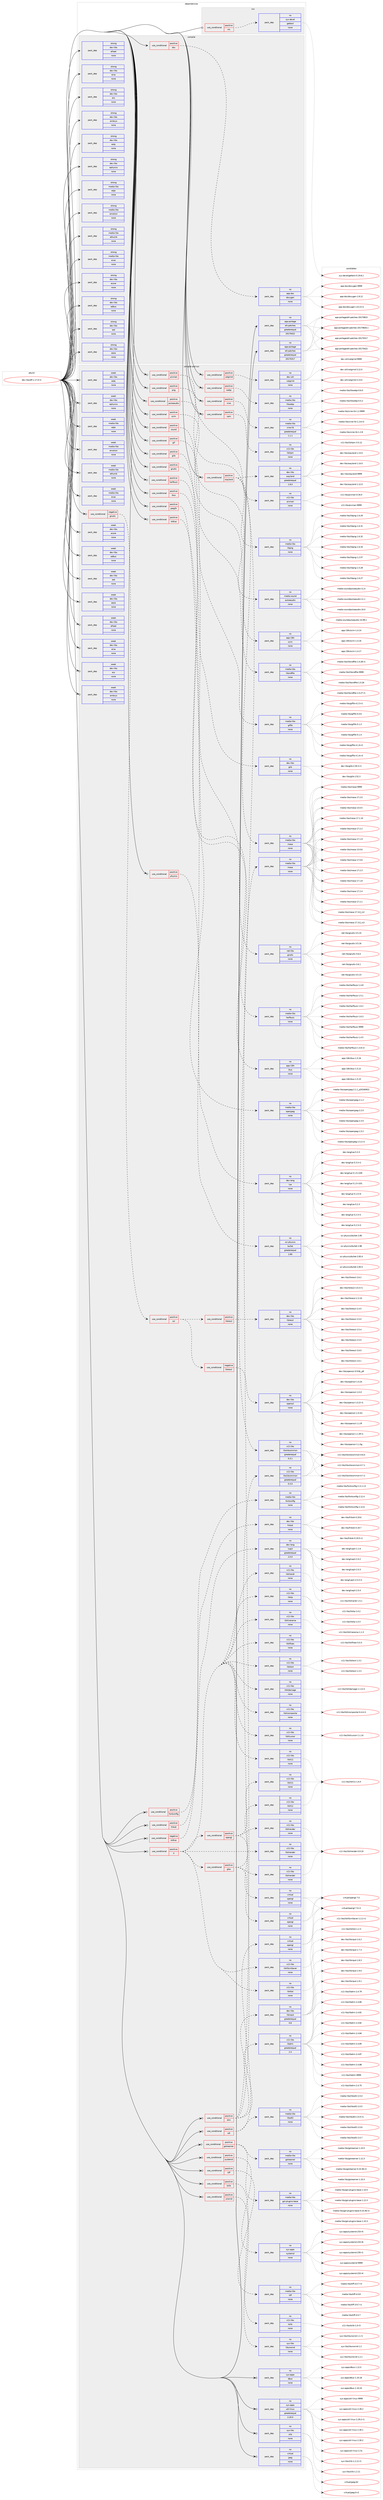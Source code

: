 digraph prolog {

# *************
# Graph options
# *************

newrank=true;
concentrate=true;
compound=true;
graph [rankdir=LR,fontname=Helvetica,fontsize=10,ranksep=1.5];#, ranksep=2.5, nodesep=0.2];
edge  [arrowhead=vee];
node  [fontname=Helvetica,fontsize=10];

# **********
# The ebuild
# **********

subgraph cluster_leftcol {
color=gray;
rank=same;
label=<<i>ebuild</i>>;
id [label="dev-libs/efl-1.17.0-r1", color=red, width=4, href="../dev-libs/efl-1.17.0-r1.svg"];
}

# ****************
# The dependencies
# ****************

subgraph cluster_midcol {
color=gray;
label=<<i>dependencies</i>>;
subgraph cluster_compile {
fillcolor="#eeeeee";
style=filled;
label=<<i>compile</i>>;
subgraph cond24389 {
dependency112211 [label=<<TABLE BORDER="0" CELLBORDER="1" CELLSPACING="0" CELLPADDING="4"><TR><TD ROWSPAN="3" CELLPADDING="10">use_conditional</TD></TR><TR><TD>positive</TD></TR><TR><TD>doc</TD></TR></TABLE>>, shape=none, color=red];
subgraph pack84571 {
dependency112212 [label=<<TABLE BORDER="0" CELLBORDER="1" CELLSPACING="0" CELLPADDING="4" WIDTH="220"><TR><TD ROWSPAN="6" CELLPADDING="30">pack_dep</TD></TR><TR><TD WIDTH="110">no</TD></TR><TR><TD>app-doc</TD></TR><TR><TD>doxygen</TD></TR><TR><TD>none</TD></TR><TR><TD></TD></TR></TABLE>>, shape=none, color=blue];
}
dependency112211:e -> dependency112212:w [weight=20,style="dashed",arrowhead="vee"];
}
id:e -> dependency112211:w [weight=20,style="solid",arrowhead="vee"];
subgraph pack84572 {
dependency112213 [label=<<TABLE BORDER="0" CELLBORDER="1" CELLSPACING="0" CELLPADDING="4" WIDTH="220"><TR><TD ROWSPAN="6" CELLPADDING="30">pack_dep</TD></TR><TR><TD WIDTH="110">no</TD></TR><TR><TD>app-portage</TD></TR><TR><TD>elt-patches</TD></TR><TR><TD>greaterequal</TD></TR><TR><TD>20170317</TD></TR></TABLE>>, shape=none, color=blue];
}
id:e -> dependency112213:w [weight=20,style="solid",arrowhead="vee"];
subgraph pack84573 {
dependency112214 [label=<<TABLE BORDER="0" CELLBORDER="1" CELLSPACING="0" CELLPADDING="4" WIDTH="220"><TR><TD ROWSPAN="6" CELLPADDING="30">pack_dep</TD></TR><TR><TD WIDTH="110">no</TD></TR><TR><TD>app-portage</TD></TR><TR><TD>elt-patches</TD></TR><TR><TD>greaterequal</TD></TR><TR><TD>20170422</TD></TR></TABLE>>, shape=none, color=blue];
}
id:e -> dependency112214:w [weight=20,style="solid",arrowhead="vee"];
subgraph pack84574 {
dependency112215 [label=<<TABLE BORDER="0" CELLBORDER="1" CELLSPACING="0" CELLPADDING="4" WIDTH="220"><TR><TD ROWSPAN="6" CELLPADDING="30">pack_dep</TD></TR><TR><TD WIDTH="110">strong</TD></TR><TR><TD>dev-libs</TD></TR><TR><TD>ecore</TD></TR><TR><TD>none</TD></TR><TR><TD></TD></TR></TABLE>>, shape=none, color=blue];
}
id:e -> dependency112215:w [weight=20,style="solid",arrowhead="vee"];
subgraph pack84575 {
dependency112216 [label=<<TABLE BORDER="0" CELLBORDER="1" CELLSPACING="0" CELLPADDING="4" WIDTH="220"><TR><TD ROWSPAN="6" CELLPADDING="30">pack_dep</TD></TR><TR><TD WIDTH="110">strong</TD></TR><TR><TD>dev-libs</TD></TR><TR><TD>edbus</TD></TR><TR><TD>none</TD></TR><TR><TD></TD></TR></TABLE>>, shape=none, color=blue];
}
id:e -> dependency112216:w [weight=20,style="solid",arrowhead="vee"];
subgraph pack84576 {
dependency112217 [label=<<TABLE BORDER="0" CELLBORDER="1" CELLSPACING="0" CELLPADDING="4" WIDTH="220"><TR><TD ROWSPAN="6" CELLPADDING="30">pack_dep</TD></TR><TR><TD WIDTH="110">strong</TD></TR><TR><TD>dev-libs</TD></TR><TR><TD>eet</TD></TR><TR><TD>none</TD></TR><TR><TD></TD></TR></TABLE>>, shape=none, color=blue];
}
id:e -> dependency112217:w [weight=20,style="solid",arrowhead="vee"];
subgraph pack84577 {
dependency112218 [label=<<TABLE BORDER="0" CELLBORDER="1" CELLSPACING="0" CELLPADDING="4" WIDTH="220"><TR><TD ROWSPAN="6" CELLPADDING="30">pack_dep</TD></TR><TR><TD WIDTH="110">strong</TD></TR><TR><TD>dev-libs</TD></TR><TR><TD>eeze</TD></TR><TR><TD>none</TD></TR><TR><TD></TD></TR></TABLE>>, shape=none, color=blue];
}
id:e -> dependency112218:w [weight=20,style="solid",arrowhead="vee"];
subgraph pack84578 {
dependency112219 [label=<<TABLE BORDER="0" CELLBORDER="1" CELLSPACING="0" CELLPADDING="4" WIDTH="220"><TR><TD ROWSPAN="6" CELLPADDING="30">pack_dep</TD></TR><TR><TD WIDTH="110">strong</TD></TR><TR><TD>dev-libs</TD></TR><TR><TD>efreet</TD></TR><TR><TD>none</TD></TR><TR><TD></TD></TR></TABLE>>, shape=none, color=blue];
}
id:e -> dependency112219:w [weight=20,style="solid",arrowhead="vee"];
subgraph pack84579 {
dependency112220 [label=<<TABLE BORDER="0" CELLBORDER="1" CELLSPACING="0" CELLPADDING="4" WIDTH="220"><TR><TD ROWSPAN="6" CELLPADDING="30">pack_dep</TD></TR><TR><TD WIDTH="110">strong</TD></TR><TR><TD>dev-libs</TD></TR><TR><TD>eina</TD></TR><TR><TD>none</TD></TR><TR><TD></TD></TR></TABLE>>, shape=none, color=blue];
}
id:e -> dependency112220:w [weight=20,style="solid",arrowhead="vee"];
subgraph pack84580 {
dependency112221 [label=<<TABLE BORDER="0" CELLBORDER="1" CELLSPACING="0" CELLPADDING="4" WIDTH="220"><TR><TD ROWSPAN="6" CELLPADDING="30">pack_dep</TD></TR><TR><TD WIDTH="110">strong</TD></TR><TR><TD>dev-libs</TD></TR><TR><TD>eio</TD></TR><TR><TD>none</TD></TR><TR><TD></TD></TR></TABLE>>, shape=none, color=blue];
}
id:e -> dependency112221:w [weight=20,style="solid",arrowhead="vee"];
subgraph pack84581 {
dependency112222 [label=<<TABLE BORDER="0" CELLBORDER="1" CELLSPACING="0" CELLPADDING="4" WIDTH="220"><TR><TD ROWSPAN="6" CELLPADDING="30">pack_dep</TD></TR><TR><TD WIDTH="110">strong</TD></TR><TR><TD>dev-libs</TD></TR><TR><TD>embryo</TD></TR><TR><TD>none</TD></TR><TR><TD></TD></TR></TABLE>>, shape=none, color=blue];
}
id:e -> dependency112222:w [weight=20,style="solid",arrowhead="vee"];
subgraph pack84582 {
dependency112223 [label=<<TABLE BORDER="0" CELLBORDER="1" CELLSPACING="0" CELLPADDING="4" WIDTH="220"><TR><TD ROWSPAN="6" CELLPADDING="30">pack_dep</TD></TR><TR><TD WIDTH="110">strong</TD></TR><TR><TD>dev-libs</TD></TR><TR><TD>eobj</TD></TR><TR><TD>none</TD></TR><TR><TD></TD></TR></TABLE>>, shape=none, color=blue];
}
id:e -> dependency112223:w [weight=20,style="solid",arrowhead="vee"];
subgraph pack84583 {
dependency112224 [label=<<TABLE BORDER="0" CELLBORDER="1" CELLSPACING="0" CELLPADDING="4" WIDTH="220"><TR><TD ROWSPAN="6" CELLPADDING="30">pack_dep</TD></TR><TR><TD WIDTH="110">strong</TD></TR><TR><TD>dev-libs</TD></TR><TR><TD>ephysics</TD></TR><TR><TD>none</TD></TR><TR><TD></TD></TR></TABLE>>, shape=none, color=blue];
}
id:e -> dependency112224:w [weight=20,style="solid",arrowhead="vee"];
subgraph pack84584 {
dependency112225 [label=<<TABLE BORDER="0" CELLBORDER="1" CELLSPACING="0" CELLPADDING="4" WIDTH="220"><TR><TD ROWSPAN="6" CELLPADDING="30">pack_dep</TD></TR><TR><TD WIDTH="110">strong</TD></TR><TR><TD>media-libs</TD></TR><TR><TD>edje</TD></TR><TR><TD>none</TD></TR><TR><TD></TD></TR></TABLE>>, shape=none, color=blue];
}
id:e -> dependency112225:w [weight=20,style="solid",arrowhead="vee"];
subgraph pack84585 {
dependency112226 [label=<<TABLE BORDER="0" CELLBORDER="1" CELLSPACING="0" CELLPADDING="4" WIDTH="220"><TR><TD ROWSPAN="6" CELLPADDING="30">pack_dep</TD></TR><TR><TD WIDTH="110">strong</TD></TR><TR><TD>media-libs</TD></TR><TR><TD>emotion</TD></TR><TR><TD>none</TD></TR><TR><TD></TD></TR></TABLE>>, shape=none, color=blue];
}
id:e -> dependency112226:w [weight=20,style="solid",arrowhead="vee"];
subgraph pack84586 {
dependency112227 [label=<<TABLE BORDER="0" CELLBORDER="1" CELLSPACING="0" CELLPADDING="4" WIDTH="220"><TR><TD ROWSPAN="6" CELLPADDING="30">pack_dep</TD></TR><TR><TD WIDTH="110">strong</TD></TR><TR><TD>media-libs</TD></TR><TR><TD>ethumb</TD></TR><TR><TD>none</TD></TR><TR><TD></TD></TR></TABLE>>, shape=none, color=blue];
}
id:e -> dependency112227:w [weight=20,style="solid",arrowhead="vee"];
subgraph pack84587 {
dependency112228 [label=<<TABLE BORDER="0" CELLBORDER="1" CELLSPACING="0" CELLPADDING="4" WIDTH="220"><TR><TD ROWSPAN="6" CELLPADDING="30">pack_dep</TD></TR><TR><TD WIDTH="110">strong</TD></TR><TR><TD>media-libs</TD></TR><TR><TD>evas</TD></TR><TR><TD>none</TD></TR><TR><TD></TD></TR></TABLE>>, shape=none, color=blue];
}
id:e -> dependency112228:w [weight=20,style="solid",arrowhead="vee"];
}
subgraph cluster_compileandrun {
fillcolor="#eeeeee";
style=filled;
label=<<i>compile and run</i>>;
subgraph cond24390 {
dependency112229 [label=<<TABLE BORDER="0" CELLBORDER="1" CELLSPACING="0" CELLPADDING="4"><TR><TD ROWSPAN="3" CELLPADDING="10">use_conditional</TD></TR><TR><TD>negative</TD></TR><TR><TD>gnutls</TD></TR></TABLE>>, shape=none, color=red];
subgraph cond24391 {
dependency112230 [label=<<TABLE BORDER="0" CELLBORDER="1" CELLSPACING="0" CELLPADDING="4"><TR><TD ROWSPAN="3" CELLPADDING="10">use_conditional</TD></TR><TR><TD>positive</TD></TR><TR><TD>ssl</TD></TR></TABLE>>, shape=none, color=red];
subgraph cond24392 {
dependency112231 [label=<<TABLE BORDER="0" CELLBORDER="1" CELLSPACING="0" CELLPADDING="4"><TR><TD ROWSPAN="3" CELLPADDING="10">use_conditional</TD></TR><TR><TD>negative</TD></TR><TR><TD>libressl</TD></TR></TABLE>>, shape=none, color=red];
subgraph pack84588 {
dependency112232 [label=<<TABLE BORDER="0" CELLBORDER="1" CELLSPACING="0" CELLPADDING="4" WIDTH="220"><TR><TD ROWSPAN="6" CELLPADDING="30">pack_dep</TD></TR><TR><TD WIDTH="110">no</TD></TR><TR><TD>dev-libs</TD></TR><TR><TD>openssl</TD></TR><TR><TD>none</TD></TR><TR><TD></TD></TR></TABLE>>, shape=none, color=blue];
}
dependency112231:e -> dependency112232:w [weight=20,style="dashed",arrowhead="vee"];
}
dependency112230:e -> dependency112231:w [weight=20,style="dashed",arrowhead="vee"];
subgraph cond24393 {
dependency112233 [label=<<TABLE BORDER="0" CELLBORDER="1" CELLSPACING="0" CELLPADDING="4"><TR><TD ROWSPAN="3" CELLPADDING="10">use_conditional</TD></TR><TR><TD>positive</TD></TR><TR><TD>libressl</TD></TR></TABLE>>, shape=none, color=red];
subgraph pack84589 {
dependency112234 [label=<<TABLE BORDER="0" CELLBORDER="1" CELLSPACING="0" CELLPADDING="4" WIDTH="220"><TR><TD ROWSPAN="6" CELLPADDING="30">pack_dep</TD></TR><TR><TD WIDTH="110">no</TD></TR><TR><TD>dev-libs</TD></TR><TR><TD>libressl</TD></TR><TR><TD>none</TD></TR><TR><TD></TD></TR></TABLE>>, shape=none, color=blue];
}
dependency112233:e -> dependency112234:w [weight=20,style="dashed",arrowhead="vee"];
}
dependency112230:e -> dependency112233:w [weight=20,style="dashed",arrowhead="vee"];
}
dependency112229:e -> dependency112230:w [weight=20,style="dashed",arrowhead="vee"];
}
id:e -> dependency112229:w [weight=20,style="solid",arrowhead="odotvee"];
subgraph cond24394 {
dependency112235 [label=<<TABLE BORDER="0" CELLBORDER="1" CELLSPACING="0" CELLPADDING="4"><TR><TD ROWSPAN="3" CELLPADDING="10">use_conditional</TD></TR><TR><TD>negative</TD></TR><TR><TD>oldlua</TD></TR></TABLE>>, shape=none, color=red];
subgraph pack84590 {
dependency112236 [label=<<TABLE BORDER="0" CELLBORDER="1" CELLSPACING="0" CELLPADDING="4" WIDTH="220"><TR><TD ROWSPAN="6" CELLPADDING="30">pack_dep</TD></TR><TR><TD WIDTH="110">no</TD></TR><TR><TD>dev-lang</TD></TR><TR><TD>luajit</TD></TR><TR><TD>greaterequal</TD></TR><TR><TD>2.0.0</TD></TR></TABLE>>, shape=none, color=blue];
}
dependency112235:e -> dependency112236:w [weight=20,style="dashed",arrowhead="vee"];
}
id:e -> dependency112235:w [weight=20,style="solid",arrowhead="odotvee"];
subgraph cond24395 {
dependency112237 [label=<<TABLE BORDER="0" CELLBORDER="1" CELLSPACING="0" CELLPADDING="4"><TR><TD ROWSPAN="3" CELLPADDING="10">use_conditional</TD></TR><TR><TD>positive</TD></TR><TR><TD>X</TD></TR></TABLE>>, shape=none, color=red];
subgraph pack84591 {
dependency112238 [label=<<TABLE BORDER="0" CELLBORDER="1" CELLSPACING="0" CELLPADDING="4" WIDTH="220"><TR><TD ROWSPAN="6" CELLPADDING="30">pack_dep</TD></TR><TR><TD WIDTH="110">no</TD></TR><TR><TD>x11-libs</TD></TR><TR><TD>libXcursor</TD></TR><TR><TD>none</TD></TR><TR><TD></TD></TR></TABLE>>, shape=none, color=blue];
}
dependency112237:e -> dependency112238:w [weight=20,style="dashed",arrowhead="vee"];
subgraph pack84592 {
dependency112239 [label=<<TABLE BORDER="0" CELLBORDER="1" CELLSPACING="0" CELLPADDING="4" WIDTH="220"><TR><TD ROWSPAN="6" CELLPADDING="30">pack_dep</TD></TR><TR><TD WIDTH="110">no</TD></TR><TR><TD>x11-libs</TD></TR><TR><TD>libX11</TD></TR><TR><TD>none</TD></TR><TR><TD></TD></TR></TABLE>>, shape=none, color=blue];
}
dependency112237:e -> dependency112239:w [weight=20,style="dashed",arrowhead="vee"];
subgraph pack84593 {
dependency112240 [label=<<TABLE BORDER="0" CELLBORDER="1" CELLSPACING="0" CELLPADDING="4" WIDTH="220"><TR><TD ROWSPAN="6" CELLPADDING="30">pack_dep</TD></TR><TR><TD WIDTH="110">no</TD></TR><TR><TD>x11-libs</TD></TR><TR><TD>libXcomposite</TD></TR><TR><TD>none</TD></TR><TR><TD></TD></TR></TABLE>>, shape=none, color=blue];
}
dependency112237:e -> dependency112240:w [weight=20,style="dashed",arrowhead="vee"];
subgraph pack84594 {
dependency112241 [label=<<TABLE BORDER="0" CELLBORDER="1" CELLSPACING="0" CELLPADDING="4" WIDTH="220"><TR><TD ROWSPAN="6" CELLPADDING="30">pack_dep</TD></TR><TR><TD WIDTH="110">no</TD></TR><TR><TD>x11-libs</TD></TR><TR><TD>libXdamage</TD></TR><TR><TD>none</TD></TR><TR><TD></TD></TR></TABLE>>, shape=none, color=blue];
}
dependency112237:e -> dependency112241:w [weight=20,style="dashed",arrowhead="vee"];
subgraph pack84595 {
dependency112242 [label=<<TABLE BORDER="0" CELLBORDER="1" CELLSPACING="0" CELLPADDING="4" WIDTH="220"><TR><TD ROWSPAN="6" CELLPADDING="30">pack_dep</TD></TR><TR><TD WIDTH="110">no</TD></TR><TR><TD>x11-libs</TD></TR><TR><TD>libXext</TD></TR><TR><TD>none</TD></TR><TR><TD></TD></TR></TABLE>>, shape=none, color=blue];
}
dependency112237:e -> dependency112242:w [weight=20,style="dashed",arrowhead="vee"];
subgraph pack84596 {
dependency112243 [label=<<TABLE BORDER="0" CELLBORDER="1" CELLSPACING="0" CELLPADDING="4" WIDTH="220"><TR><TD ROWSPAN="6" CELLPADDING="30">pack_dep</TD></TR><TR><TD WIDTH="110">no</TD></TR><TR><TD>x11-libs</TD></TR><TR><TD>libXfixes</TD></TR><TR><TD>none</TD></TR><TR><TD></TD></TR></TABLE>>, shape=none, color=blue];
}
dependency112237:e -> dependency112243:w [weight=20,style="dashed",arrowhead="vee"];
subgraph pack84597 {
dependency112244 [label=<<TABLE BORDER="0" CELLBORDER="1" CELLSPACING="0" CELLPADDING="4" WIDTH="220"><TR><TD ROWSPAN="6" CELLPADDING="30">pack_dep</TD></TR><TR><TD WIDTH="110">no</TD></TR><TR><TD>x11-libs</TD></TR><TR><TD>libXinerama</TD></TR><TR><TD>none</TD></TR><TR><TD></TD></TR></TABLE>>, shape=none, color=blue];
}
dependency112237:e -> dependency112244:w [weight=20,style="dashed",arrowhead="vee"];
subgraph pack84598 {
dependency112245 [label=<<TABLE BORDER="0" CELLBORDER="1" CELLSPACING="0" CELLPADDING="4" WIDTH="220"><TR><TD ROWSPAN="6" CELLPADDING="30">pack_dep</TD></TR><TR><TD WIDTH="110">no</TD></TR><TR><TD>x11-libs</TD></TR><TR><TD>libXp</TD></TR><TR><TD>none</TD></TR><TR><TD></TD></TR></TABLE>>, shape=none, color=blue];
}
dependency112237:e -> dependency112245:w [weight=20,style="dashed",arrowhead="vee"];
subgraph pack84599 {
dependency112246 [label=<<TABLE BORDER="0" CELLBORDER="1" CELLSPACING="0" CELLPADDING="4" WIDTH="220"><TR><TD ROWSPAN="6" CELLPADDING="30">pack_dep</TD></TR><TR><TD WIDTH="110">no</TD></TR><TR><TD>x11-libs</TD></TR><TR><TD>libXrandr</TD></TR><TR><TD>none</TD></TR><TR><TD></TD></TR></TABLE>>, shape=none, color=blue];
}
dependency112237:e -> dependency112246:w [weight=20,style="dashed",arrowhead="vee"];
subgraph pack84600 {
dependency112247 [label=<<TABLE BORDER="0" CELLBORDER="1" CELLSPACING="0" CELLPADDING="4" WIDTH="220"><TR><TD ROWSPAN="6" CELLPADDING="30">pack_dep</TD></TR><TR><TD WIDTH="110">no</TD></TR><TR><TD>x11-libs</TD></TR><TR><TD>libXrender</TD></TR><TR><TD>none</TD></TR><TR><TD></TD></TR></TABLE>>, shape=none, color=blue];
}
dependency112237:e -> dependency112247:w [weight=20,style="dashed",arrowhead="vee"];
subgraph pack84601 {
dependency112248 [label=<<TABLE BORDER="0" CELLBORDER="1" CELLSPACING="0" CELLPADDING="4" WIDTH="220"><TR><TD ROWSPAN="6" CELLPADDING="30">pack_dep</TD></TR><TR><TD WIDTH="110">no</TD></TR><TR><TD>x11-libs</TD></TR><TR><TD>libXtst</TD></TR><TR><TD>none</TD></TR><TR><TD></TD></TR></TABLE>>, shape=none, color=blue];
}
dependency112237:e -> dependency112248:w [weight=20,style="dashed",arrowhead="vee"];
subgraph pack84602 {
dependency112249 [label=<<TABLE BORDER="0" CELLBORDER="1" CELLSPACING="0" CELLPADDING="4" WIDTH="220"><TR><TD ROWSPAN="6" CELLPADDING="30">pack_dep</TD></TR><TR><TD WIDTH="110">no</TD></TR><TR><TD>x11-libs</TD></TR><TR><TD>libXScrnSaver</TD></TR><TR><TD>none</TD></TR><TR><TD></TD></TR></TABLE>>, shape=none, color=blue];
}
dependency112237:e -> dependency112249:w [weight=20,style="dashed",arrowhead="vee"];
subgraph cond24396 {
dependency112250 [label=<<TABLE BORDER="0" CELLBORDER="1" CELLSPACING="0" CELLPADDING="4"><TR><TD ROWSPAN="3" CELLPADDING="10">use_conditional</TD></TR><TR><TD>positive</TD></TR><TR><TD>opengl</TD></TR></TABLE>>, shape=none, color=red];
subgraph pack84603 {
dependency112251 [label=<<TABLE BORDER="0" CELLBORDER="1" CELLSPACING="0" CELLPADDING="4" WIDTH="220"><TR><TD ROWSPAN="6" CELLPADDING="30">pack_dep</TD></TR><TR><TD WIDTH="110">no</TD></TR><TR><TD>x11-libs</TD></TR><TR><TD>libX11</TD></TR><TR><TD>none</TD></TR><TR><TD></TD></TR></TABLE>>, shape=none, color=blue];
}
dependency112250:e -> dependency112251:w [weight=20,style="dashed",arrowhead="vee"];
subgraph pack84604 {
dependency112252 [label=<<TABLE BORDER="0" CELLBORDER="1" CELLSPACING="0" CELLPADDING="4" WIDTH="220"><TR><TD ROWSPAN="6" CELLPADDING="30">pack_dep</TD></TR><TR><TD WIDTH="110">no</TD></TR><TR><TD>x11-libs</TD></TR><TR><TD>libXrender</TD></TR><TR><TD>none</TD></TR><TR><TD></TD></TR></TABLE>>, shape=none, color=blue];
}
dependency112250:e -> dependency112252:w [weight=20,style="dashed",arrowhead="vee"];
subgraph pack84605 {
dependency112253 [label=<<TABLE BORDER="0" CELLBORDER="1" CELLSPACING="0" CELLPADDING="4" WIDTH="220"><TR><TD ROWSPAN="6" CELLPADDING="30">pack_dep</TD></TR><TR><TD WIDTH="110">no</TD></TR><TR><TD>virtual</TD></TR><TR><TD>opengl</TD></TR><TR><TD>none</TD></TR><TR><TD></TD></TR></TABLE>>, shape=none, color=blue];
}
dependency112250:e -> dependency112253:w [weight=20,style="dashed",arrowhead="vee"];
}
dependency112237:e -> dependency112250:w [weight=20,style="dashed",arrowhead="vee"];
subgraph cond24397 {
dependency112254 [label=<<TABLE BORDER="0" CELLBORDER="1" CELLSPACING="0" CELLPADDING="4"><TR><TD ROWSPAN="3" CELLPADDING="10">use_conditional</TD></TR><TR><TD>positive</TD></TR><TR><TD>gles</TD></TR></TABLE>>, shape=none, color=red];
subgraph pack84606 {
dependency112255 [label=<<TABLE BORDER="0" CELLBORDER="1" CELLSPACING="0" CELLPADDING="4" WIDTH="220"><TR><TD ROWSPAN="6" CELLPADDING="30">pack_dep</TD></TR><TR><TD WIDTH="110">no</TD></TR><TR><TD>x11-libs</TD></TR><TR><TD>libX11</TD></TR><TR><TD>none</TD></TR><TR><TD></TD></TR></TABLE>>, shape=none, color=blue];
}
dependency112254:e -> dependency112255:w [weight=20,style="dashed",arrowhead="vee"];
subgraph pack84607 {
dependency112256 [label=<<TABLE BORDER="0" CELLBORDER="1" CELLSPACING="0" CELLPADDING="4" WIDTH="220"><TR><TD ROWSPAN="6" CELLPADDING="30">pack_dep</TD></TR><TR><TD WIDTH="110">no</TD></TR><TR><TD>x11-libs</TD></TR><TR><TD>libXrender</TD></TR><TR><TD>none</TD></TR><TR><TD></TD></TR></TABLE>>, shape=none, color=blue];
}
dependency112254:e -> dependency112256:w [weight=20,style="dashed",arrowhead="vee"];
subgraph pack84608 {
dependency112257 [label=<<TABLE BORDER="0" CELLBORDER="1" CELLSPACING="0" CELLPADDING="4" WIDTH="220"><TR><TD ROWSPAN="6" CELLPADDING="30">pack_dep</TD></TR><TR><TD WIDTH="110">no</TD></TR><TR><TD>virtual</TD></TR><TR><TD>opengl</TD></TR><TR><TD>none</TD></TR><TR><TD></TD></TR></TABLE>>, shape=none, color=blue];
}
dependency112254:e -> dependency112257:w [weight=20,style="dashed",arrowhead="vee"];
}
dependency112237:e -> dependency112254:w [weight=20,style="dashed",arrowhead="vee"];
}
id:e -> dependency112237:w [weight=20,style="solid",arrowhead="odotvee"];
subgraph cond24398 {
dependency112258 [label=<<TABLE BORDER="0" CELLBORDER="1" CELLSPACING="0" CELLPADDING="4"><TR><TD ROWSPAN="3" CELLPADDING="10">use_conditional</TD></TR><TR><TD>positive</TD></TR><TR><TD>drm</TD></TR></TABLE>>, shape=none, color=red];
subgraph pack84609 {
dependency112259 [label=<<TABLE BORDER="0" CELLBORDER="1" CELLSPACING="0" CELLPADDING="4" WIDTH="220"><TR><TD ROWSPAN="6" CELLPADDING="30">pack_dep</TD></TR><TR><TD WIDTH="110">no</TD></TR><TR><TD>dev-libs</TD></TR><TR><TD>libinput</TD></TR><TR><TD>greaterequal</TD></TR><TR><TD>0.8</TD></TR></TABLE>>, shape=none, color=blue];
}
dependency112258:e -> dependency112259:w [weight=20,style="dashed",arrowhead="vee"];
subgraph pack84610 {
dependency112260 [label=<<TABLE BORDER="0" CELLBORDER="1" CELLSPACING="0" CELLPADDING="4" WIDTH="220"><TR><TD ROWSPAN="6" CELLPADDING="30">pack_dep</TD></TR><TR><TD WIDTH="110">no</TD></TR><TR><TD>media-libs</TD></TR><TR><TD>mesa</TD></TR><TR><TD>none</TD></TR><TR><TD></TD></TR></TABLE>>, shape=none, color=blue];
}
dependency112258:e -> dependency112260:w [weight=20,style="dashed",arrowhead="vee"];
subgraph pack84611 {
dependency112261 [label=<<TABLE BORDER="0" CELLBORDER="1" CELLSPACING="0" CELLPADDING="4" WIDTH="220"><TR><TD ROWSPAN="6" CELLPADDING="30">pack_dep</TD></TR><TR><TD WIDTH="110">no</TD></TR><TR><TD>x11-libs</TD></TR><TR><TD>libdrm</TD></TR><TR><TD>greaterequal</TD></TR><TR><TD>2.4</TD></TR></TABLE>>, shape=none, color=blue];
}
dependency112258:e -> dependency112261:w [weight=20,style="dashed",arrowhead="vee"];
subgraph pack84612 {
dependency112262 [label=<<TABLE BORDER="0" CELLBORDER="1" CELLSPACING="0" CELLPADDING="4" WIDTH="220"><TR><TD ROWSPAN="6" CELLPADDING="30">pack_dep</TD></TR><TR><TD WIDTH="110">no</TD></TR><TR><TD>x11-libs</TD></TR><TR><TD>libxkbcommon</TD></TR><TR><TD>greaterequal</TD></TR><TR><TD>0.3.0</TD></TR></TABLE>>, shape=none, color=blue];
}
dependency112258:e -> dependency112262:w [weight=20,style="dashed",arrowhead="vee"];
}
id:e -> dependency112258:w [weight=20,style="solid",arrowhead="odotvee"];
subgraph cond24399 {
dependency112263 [label=<<TABLE BORDER="0" CELLBORDER="1" CELLSPACING="0" CELLPADDING="4"><TR><TD ROWSPAN="3" CELLPADDING="10">use_conditional</TD></TR><TR><TD>positive</TD></TR><TR><TD>fontconfig</TD></TR></TABLE>>, shape=none, color=red];
subgraph pack84613 {
dependency112264 [label=<<TABLE BORDER="0" CELLBORDER="1" CELLSPACING="0" CELLPADDING="4" WIDTH="220"><TR><TD ROWSPAN="6" CELLPADDING="30">pack_dep</TD></TR><TR><TD WIDTH="110">no</TD></TR><TR><TD>media-libs</TD></TR><TR><TD>fontconfig</TD></TR><TR><TD>none</TD></TR><TR><TD></TD></TR></TABLE>>, shape=none, color=blue];
}
dependency112263:e -> dependency112264:w [weight=20,style="dashed",arrowhead="vee"];
}
id:e -> dependency112263:w [weight=20,style="solid",arrowhead="odotvee"];
subgraph cond24400 {
dependency112265 [label=<<TABLE BORDER="0" CELLBORDER="1" CELLSPACING="0" CELLPADDING="4"><TR><TD ROWSPAN="3" CELLPADDING="10">use_conditional</TD></TR><TR><TD>positive</TD></TR><TR><TD>fribidi</TD></TR></TABLE>>, shape=none, color=red];
subgraph pack84614 {
dependency112266 [label=<<TABLE BORDER="0" CELLBORDER="1" CELLSPACING="0" CELLPADDING="4" WIDTH="220"><TR><TD ROWSPAN="6" CELLPADDING="30">pack_dep</TD></TR><TR><TD WIDTH="110">no</TD></TR><TR><TD>dev-libs</TD></TR><TR><TD>fribidi</TD></TR><TR><TD>none</TD></TR><TR><TD></TD></TR></TABLE>>, shape=none, color=blue];
}
dependency112265:e -> dependency112266:w [weight=20,style="dashed",arrowhead="vee"];
}
id:e -> dependency112265:w [weight=20,style="solid",arrowhead="odotvee"];
subgraph cond24401 {
dependency112267 [label=<<TABLE BORDER="0" CELLBORDER="1" CELLSPACING="0" CELLPADDING="4"><TR><TD ROWSPAN="3" CELLPADDING="10">use_conditional</TD></TR><TR><TD>positive</TD></TR><TR><TD>gif</TD></TR></TABLE>>, shape=none, color=red];
subgraph pack84615 {
dependency112268 [label=<<TABLE BORDER="0" CELLBORDER="1" CELLSPACING="0" CELLPADDING="4" WIDTH="220"><TR><TD ROWSPAN="6" CELLPADDING="30">pack_dep</TD></TR><TR><TD WIDTH="110">no</TD></TR><TR><TD>media-libs</TD></TR><TR><TD>giflib</TD></TR><TR><TD>none</TD></TR><TR><TD></TD></TR></TABLE>>, shape=none, color=blue];
}
dependency112267:e -> dependency112268:w [weight=20,style="dashed",arrowhead="vee"];
}
id:e -> dependency112267:w [weight=20,style="solid",arrowhead="odotvee"];
subgraph cond24402 {
dependency112269 [label=<<TABLE BORDER="0" CELLBORDER="1" CELLSPACING="0" CELLPADDING="4"><TR><TD ROWSPAN="3" CELLPADDING="10">use_conditional</TD></TR><TR><TD>positive</TD></TR><TR><TD>glib</TD></TR></TABLE>>, shape=none, color=red];
subgraph pack84616 {
dependency112270 [label=<<TABLE BORDER="0" CELLBORDER="1" CELLSPACING="0" CELLPADDING="4" WIDTH="220"><TR><TD ROWSPAN="6" CELLPADDING="30">pack_dep</TD></TR><TR><TD WIDTH="110">no</TD></TR><TR><TD>dev-libs</TD></TR><TR><TD>glib</TD></TR><TR><TD>none</TD></TR><TR><TD></TD></TR></TABLE>>, shape=none, color=blue];
}
dependency112269:e -> dependency112270:w [weight=20,style="dashed",arrowhead="vee"];
}
id:e -> dependency112269:w [weight=20,style="solid",arrowhead="odotvee"];
subgraph cond24403 {
dependency112271 [label=<<TABLE BORDER="0" CELLBORDER="1" CELLSPACING="0" CELLPADDING="4"><TR><TD ROWSPAN="3" CELLPADDING="10">use_conditional</TD></TR><TR><TD>positive</TD></TR><TR><TD>gnutls</TD></TR></TABLE>>, shape=none, color=red];
subgraph pack84617 {
dependency112272 [label=<<TABLE BORDER="0" CELLBORDER="1" CELLSPACING="0" CELLPADDING="4" WIDTH="220"><TR><TD ROWSPAN="6" CELLPADDING="30">pack_dep</TD></TR><TR><TD WIDTH="110">no</TD></TR><TR><TD>net-libs</TD></TR><TR><TD>gnutls</TD></TR><TR><TD>none</TD></TR><TR><TD></TD></TR></TABLE>>, shape=none, color=blue];
}
dependency112271:e -> dependency112272:w [weight=20,style="dashed",arrowhead="vee"];
}
id:e -> dependency112271:w [weight=20,style="solid",arrowhead="odotvee"];
subgraph cond24404 {
dependency112273 [label=<<TABLE BORDER="0" CELLBORDER="1" CELLSPACING="0" CELLPADDING="4"><TR><TD ROWSPAN="3" CELLPADDING="10">use_conditional</TD></TR><TR><TD>positive</TD></TR><TR><TD>gstreamer</TD></TR></TABLE>>, shape=none, color=red];
subgraph pack84618 {
dependency112274 [label=<<TABLE BORDER="0" CELLBORDER="1" CELLSPACING="0" CELLPADDING="4" WIDTH="220"><TR><TD ROWSPAN="6" CELLPADDING="30">pack_dep</TD></TR><TR><TD WIDTH="110">no</TD></TR><TR><TD>media-libs</TD></TR><TR><TD>gstreamer</TD></TR><TR><TD>none</TD></TR><TR><TD></TD></TR></TABLE>>, shape=none, color=blue];
}
dependency112273:e -> dependency112274:w [weight=20,style="dashed",arrowhead="vee"];
subgraph pack84619 {
dependency112275 [label=<<TABLE BORDER="0" CELLBORDER="1" CELLSPACING="0" CELLPADDING="4" WIDTH="220"><TR><TD ROWSPAN="6" CELLPADDING="30">pack_dep</TD></TR><TR><TD WIDTH="110">no</TD></TR><TR><TD>media-libs</TD></TR><TR><TD>gst-plugins-base</TD></TR><TR><TD>none</TD></TR><TR><TD></TD></TR></TABLE>>, shape=none, color=blue];
}
dependency112273:e -> dependency112275:w [weight=20,style="dashed",arrowhead="vee"];
}
id:e -> dependency112273:w [weight=20,style="solid",arrowhead="odotvee"];
subgraph cond24405 {
dependency112276 [label=<<TABLE BORDER="0" CELLBORDER="1" CELLSPACING="0" CELLPADDING="4"><TR><TD ROWSPAN="3" CELLPADDING="10">use_conditional</TD></TR><TR><TD>positive</TD></TR><TR><TD>harfbuzz</TD></TR></TABLE>>, shape=none, color=red];
subgraph pack84620 {
dependency112277 [label=<<TABLE BORDER="0" CELLBORDER="1" CELLSPACING="0" CELLPADDING="4" WIDTH="220"><TR><TD ROWSPAN="6" CELLPADDING="30">pack_dep</TD></TR><TR><TD WIDTH="110">no</TD></TR><TR><TD>media-libs</TD></TR><TR><TD>harfbuzz</TD></TR><TR><TD>none</TD></TR><TR><TD></TD></TR></TABLE>>, shape=none, color=blue];
}
dependency112276:e -> dependency112277:w [weight=20,style="dashed",arrowhead="vee"];
}
id:e -> dependency112276:w [weight=20,style="solid",arrowhead="odotvee"];
subgraph cond24406 {
dependency112278 [label=<<TABLE BORDER="0" CELLBORDER="1" CELLSPACING="0" CELLPADDING="4"><TR><TD ROWSPAN="3" CELLPADDING="10">use_conditional</TD></TR><TR><TD>positive</TD></TR><TR><TD>ibus</TD></TR></TABLE>>, shape=none, color=red];
subgraph pack84621 {
dependency112279 [label=<<TABLE BORDER="0" CELLBORDER="1" CELLSPACING="0" CELLPADDING="4" WIDTH="220"><TR><TD ROWSPAN="6" CELLPADDING="30">pack_dep</TD></TR><TR><TD WIDTH="110">no</TD></TR><TR><TD>app-i18n</TD></TR><TR><TD>ibus</TD></TR><TR><TD>none</TD></TR><TR><TD></TD></TR></TABLE>>, shape=none, color=blue];
}
dependency112278:e -> dependency112279:w [weight=20,style="dashed",arrowhead="vee"];
}
id:e -> dependency112278:w [weight=20,style="solid",arrowhead="odotvee"];
subgraph cond24407 {
dependency112280 [label=<<TABLE BORDER="0" CELLBORDER="1" CELLSPACING="0" CELLPADDING="4"><TR><TD ROWSPAN="3" CELLPADDING="10">use_conditional</TD></TR><TR><TD>positive</TD></TR><TR><TD>jpeg2k</TD></TR></TABLE>>, shape=none, color=red];
subgraph pack84622 {
dependency112281 [label=<<TABLE BORDER="0" CELLBORDER="1" CELLSPACING="0" CELLPADDING="4" WIDTH="220"><TR><TD ROWSPAN="6" CELLPADDING="30">pack_dep</TD></TR><TR><TD WIDTH="110">no</TD></TR><TR><TD>media-libs</TD></TR><TR><TD>openjpeg</TD></TR><TR><TD>none</TD></TR><TR><TD></TD></TR></TABLE>>, shape=none, color=blue];
}
dependency112280:e -> dependency112281:w [weight=20,style="dashed",arrowhead="vee"];
}
id:e -> dependency112280:w [weight=20,style="solid",arrowhead="odotvee"];
subgraph cond24408 {
dependency112282 [label=<<TABLE BORDER="0" CELLBORDER="1" CELLSPACING="0" CELLPADDING="4"><TR><TD ROWSPAN="3" CELLPADDING="10">use_conditional</TD></TR><TR><TD>positive</TD></TR><TR><TD>oldlua</TD></TR></TABLE>>, shape=none, color=red];
subgraph pack84623 {
dependency112283 [label=<<TABLE BORDER="0" CELLBORDER="1" CELLSPACING="0" CELLPADDING="4" WIDTH="220"><TR><TD ROWSPAN="6" CELLPADDING="30">pack_dep</TD></TR><TR><TD WIDTH="110">no</TD></TR><TR><TD>dev-lang</TD></TR><TR><TD>lua</TD></TR><TR><TD>none</TD></TR><TR><TD></TD></TR></TABLE>>, shape=none, color=blue];
}
dependency112282:e -> dependency112283:w [weight=20,style="dashed",arrowhead="vee"];
}
id:e -> dependency112282:w [weight=20,style="solid",arrowhead="odotvee"];
subgraph cond24409 {
dependency112284 [label=<<TABLE BORDER="0" CELLBORDER="1" CELLSPACING="0" CELLPADDING="4"><TR><TD ROWSPAN="3" CELLPADDING="10">use_conditional</TD></TR><TR><TD>positive</TD></TR><TR><TD>physics</TD></TR></TABLE>>, shape=none, color=red];
subgraph pack84624 {
dependency112285 [label=<<TABLE BORDER="0" CELLBORDER="1" CELLSPACING="0" CELLPADDING="4" WIDTH="220"><TR><TD ROWSPAN="6" CELLPADDING="30">pack_dep</TD></TR><TR><TD WIDTH="110">no</TD></TR><TR><TD>sci-physics</TD></TR><TR><TD>bullet</TD></TR><TR><TD>greaterequal</TD></TR><TR><TD>2.80</TD></TR></TABLE>>, shape=none, color=blue];
}
dependency112284:e -> dependency112285:w [weight=20,style="dashed",arrowhead="vee"];
}
id:e -> dependency112284:w [weight=20,style="solid",arrowhead="odotvee"];
subgraph cond24410 {
dependency112286 [label=<<TABLE BORDER="0" CELLBORDER="1" CELLSPACING="0" CELLPADDING="4"><TR><TD ROWSPAN="3" CELLPADDING="10">use_conditional</TD></TR><TR><TD>positive</TD></TR><TR><TD>pixman</TD></TR></TABLE>>, shape=none, color=red];
subgraph pack84625 {
dependency112287 [label=<<TABLE BORDER="0" CELLBORDER="1" CELLSPACING="0" CELLPADDING="4" WIDTH="220"><TR><TD ROWSPAN="6" CELLPADDING="30">pack_dep</TD></TR><TR><TD WIDTH="110">no</TD></TR><TR><TD>x11-libs</TD></TR><TR><TD>pixman</TD></TR><TR><TD>none</TD></TR><TR><TD></TD></TR></TABLE>>, shape=none, color=blue];
}
dependency112286:e -> dependency112287:w [weight=20,style="dashed",arrowhead="vee"];
}
id:e -> dependency112286:w [weight=20,style="solid",arrowhead="odotvee"];
subgraph cond24411 {
dependency112288 [label=<<TABLE BORDER="0" CELLBORDER="1" CELLSPACING="0" CELLPADDING="4"><TR><TD ROWSPAN="3" CELLPADDING="10">use_conditional</TD></TR><TR><TD>positive</TD></TR><TR><TD>png</TD></TR></TABLE>>, shape=none, color=red];
subgraph pack84626 {
dependency112289 [label=<<TABLE BORDER="0" CELLBORDER="1" CELLSPACING="0" CELLPADDING="4" WIDTH="220"><TR><TD ROWSPAN="6" CELLPADDING="30">pack_dep</TD></TR><TR><TD WIDTH="110">no</TD></TR><TR><TD>media-libs</TD></TR><TR><TD>libpng</TD></TR><TR><TD>none</TD></TR><TR><TD></TD></TR></TABLE>>, shape=none, color=blue];
}
dependency112288:e -> dependency112289:w [weight=20,style="dashed",arrowhead="vee"];
}
id:e -> dependency112288:w [weight=20,style="solid",arrowhead="odotvee"];
subgraph cond24412 {
dependency112290 [label=<<TABLE BORDER="0" CELLBORDER="1" CELLSPACING="0" CELLPADDING="4"><TR><TD ROWSPAN="3" CELLPADDING="10">use_conditional</TD></TR><TR><TD>positive</TD></TR><TR><TD>pulseaudio</TD></TR></TABLE>>, shape=none, color=red];
subgraph pack84627 {
dependency112291 [label=<<TABLE BORDER="0" CELLBORDER="1" CELLSPACING="0" CELLPADDING="4" WIDTH="220"><TR><TD ROWSPAN="6" CELLPADDING="30">pack_dep</TD></TR><TR><TD WIDTH="110">no</TD></TR><TR><TD>media-sound</TD></TR><TR><TD>pulseaudio</TD></TR><TR><TD>none</TD></TR><TR><TD></TD></TR></TABLE>>, shape=none, color=blue];
}
dependency112290:e -> dependency112291:w [weight=20,style="dashed",arrowhead="vee"];
}
id:e -> dependency112290:w [weight=20,style="solid",arrowhead="odotvee"];
subgraph cond24413 {
dependency112292 [label=<<TABLE BORDER="0" CELLBORDER="1" CELLSPACING="0" CELLPADDING="4"><TR><TD ROWSPAN="3" CELLPADDING="10">use_conditional</TD></TR><TR><TD>positive</TD></TR><TR><TD>scim</TD></TR></TABLE>>, shape=none, color=red];
subgraph pack84628 {
dependency112293 [label=<<TABLE BORDER="0" CELLBORDER="1" CELLSPACING="0" CELLPADDING="4" WIDTH="220"><TR><TD ROWSPAN="6" CELLPADDING="30">pack_dep</TD></TR><TR><TD WIDTH="110">no</TD></TR><TR><TD>app-i18n</TD></TR><TR><TD>scim</TD></TR><TR><TD>none</TD></TR><TR><TD></TD></TR></TABLE>>, shape=none, color=blue];
}
dependency112292:e -> dependency112293:w [weight=20,style="dashed",arrowhead="vee"];
}
id:e -> dependency112292:w [weight=20,style="solid",arrowhead="odotvee"];
subgraph cond24414 {
dependency112294 [label=<<TABLE BORDER="0" CELLBORDER="1" CELLSPACING="0" CELLPADDING="4"><TR><TD ROWSPAN="3" CELLPADDING="10">use_conditional</TD></TR><TR><TD>positive</TD></TR><TR><TD>sdl</TD></TR></TABLE>>, shape=none, color=red];
subgraph pack84629 {
dependency112295 [label=<<TABLE BORDER="0" CELLBORDER="1" CELLSPACING="0" CELLPADDING="4" WIDTH="220"><TR><TD ROWSPAN="6" CELLPADDING="30">pack_dep</TD></TR><TR><TD WIDTH="110">no</TD></TR><TR><TD>media-libs</TD></TR><TR><TD>libsdl2</TD></TR><TR><TD>none</TD></TR><TR><TD></TD></TR></TABLE>>, shape=none, color=blue];
}
dependency112294:e -> dependency112295:w [weight=20,style="dashed",arrowhead="vee"];
subgraph pack84630 {
dependency112296 [label=<<TABLE BORDER="0" CELLBORDER="1" CELLSPACING="0" CELLPADDING="4" WIDTH="220"><TR><TD ROWSPAN="6" CELLPADDING="30">pack_dep</TD></TR><TR><TD WIDTH="110">no</TD></TR><TR><TD>virtual</TD></TR><TR><TD>opengl</TD></TR><TR><TD>none</TD></TR><TR><TD></TD></TR></TABLE>>, shape=none, color=blue];
}
dependency112294:e -> dependency112296:w [weight=20,style="dashed",arrowhead="vee"];
}
id:e -> dependency112294:w [weight=20,style="solid",arrowhead="odotvee"];
subgraph cond24415 {
dependency112297 [label=<<TABLE BORDER="0" CELLBORDER="1" CELLSPACING="0" CELLPADDING="4"><TR><TD ROWSPAN="3" CELLPADDING="10">use_conditional</TD></TR><TR><TD>positive</TD></TR><TR><TD>sound</TD></TR></TABLE>>, shape=none, color=red];
subgraph pack84631 {
dependency112298 [label=<<TABLE BORDER="0" CELLBORDER="1" CELLSPACING="0" CELLPADDING="4" WIDTH="220"><TR><TD ROWSPAN="6" CELLPADDING="30">pack_dep</TD></TR><TR><TD WIDTH="110">no</TD></TR><TR><TD>media-libs</TD></TR><TR><TD>libsndfile</TD></TR><TR><TD>none</TD></TR><TR><TD></TD></TR></TABLE>>, shape=none, color=blue];
}
dependency112297:e -> dependency112298:w [weight=20,style="dashed",arrowhead="vee"];
}
id:e -> dependency112297:w [weight=20,style="solid",arrowhead="odotvee"];
subgraph cond24416 {
dependency112299 [label=<<TABLE BORDER="0" CELLBORDER="1" CELLSPACING="0" CELLPADDING="4"><TR><TD ROWSPAN="3" CELLPADDING="10">use_conditional</TD></TR><TR><TD>positive</TD></TR><TR><TD>systemd</TD></TR></TABLE>>, shape=none, color=red];
subgraph pack84632 {
dependency112300 [label=<<TABLE BORDER="0" CELLBORDER="1" CELLSPACING="0" CELLPADDING="4" WIDTH="220"><TR><TD ROWSPAN="6" CELLPADDING="30">pack_dep</TD></TR><TR><TD WIDTH="110">no</TD></TR><TR><TD>sys-apps</TD></TR><TR><TD>systemd</TD></TR><TR><TD>none</TD></TR><TR><TD></TD></TR></TABLE>>, shape=none, color=blue];
}
dependency112299:e -> dependency112300:w [weight=20,style="dashed",arrowhead="vee"];
}
id:e -> dependency112299:w [weight=20,style="solid",arrowhead="odotvee"];
subgraph cond24417 {
dependency112301 [label=<<TABLE BORDER="0" CELLBORDER="1" CELLSPACING="0" CELLPADDING="4"><TR><TD ROWSPAN="3" CELLPADDING="10">use_conditional</TD></TR><TR><TD>positive</TD></TR><TR><TD>tiff</TD></TR></TABLE>>, shape=none, color=red];
subgraph pack84633 {
dependency112302 [label=<<TABLE BORDER="0" CELLBORDER="1" CELLSPACING="0" CELLPADDING="4" WIDTH="220"><TR><TD ROWSPAN="6" CELLPADDING="30">pack_dep</TD></TR><TR><TD WIDTH="110">no</TD></TR><TR><TD>media-libs</TD></TR><TR><TD>tiff</TD></TR><TR><TD>none</TD></TR><TR><TD></TD></TR></TABLE>>, shape=none, color=blue];
}
dependency112301:e -> dependency112302:w [weight=20,style="dashed",arrowhead="vee"];
}
id:e -> dependency112301:w [weight=20,style="solid",arrowhead="odotvee"];
subgraph cond24418 {
dependency112303 [label=<<TABLE BORDER="0" CELLBORDER="1" CELLSPACING="0" CELLPADDING="4"><TR><TD ROWSPAN="3" CELLPADDING="10">use_conditional</TD></TR><TR><TD>positive</TD></TR><TR><TD>tslib</TD></TR></TABLE>>, shape=none, color=red];
subgraph pack84634 {
dependency112304 [label=<<TABLE BORDER="0" CELLBORDER="1" CELLSPACING="0" CELLPADDING="4" WIDTH="220"><TR><TD ROWSPAN="6" CELLPADDING="30">pack_dep</TD></TR><TR><TD WIDTH="110">no</TD></TR><TR><TD>x11-libs</TD></TR><TR><TD>tslib</TD></TR><TR><TD>none</TD></TR><TR><TD></TD></TR></TABLE>>, shape=none, color=blue];
}
dependency112303:e -> dependency112304:w [weight=20,style="dashed",arrowhead="vee"];
}
id:e -> dependency112303:w [weight=20,style="solid",arrowhead="odotvee"];
subgraph cond24419 {
dependency112305 [label=<<TABLE BORDER="0" CELLBORDER="1" CELLSPACING="0" CELLPADDING="4"><TR><TD ROWSPAN="3" CELLPADDING="10">use_conditional</TD></TR><TR><TD>positive</TD></TR><TR><TD>unwind</TD></TR></TABLE>>, shape=none, color=red];
subgraph pack84635 {
dependency112306 [label=<<TABLE BORDER="0" CELLBORDER="1" CELLSPACING="0" CELLPADDING="4" WIDTH="220"><TR><TD ROWSPAN="6" CELLPADDING="30">pack_dep</TD></TR><TR><TD WIDTH="110">no</TD></TR><TR><TD>sys-libs</TD></TR><TR><TD>libunwind</TD></TR><TR><TD>none</TD></TR><TR><TD></TD></TR></TABLE>>, shape=none, color=blue];
}
dependency112305:e -> dependency112306:w [weight=20,style="dashed",arrowhead="vee"];
}
id:e -> dependency112305:w [weight=20,style="solid",arrowhead="odotvee"];
subgraph cond24420 {
dependency112307 [label=<<TABLE BORDER="0" CELLBORDER="1" CELLSPACING="0" CELLPADDING="4"><TR><TD ROWSPAN="3" CELLPADDING="10">use_conditional</TD></TR><TR><TD>positive</TD></TR><TR><TD>valgrind</TD></TR></TABLE>>, shape=none, color=red];
subgraph pack84636 {
dependency112308 [label=<<TABLE BORDER="0" CELLBORDER="1" CELLSPACING="0" CELLPADDING="4" WIDTH="220"><TR><TD ROWSPAN="6" CELLPADDING="30">pack_dep</TD></TR><TR><TD WIDTH="110">no</TD></TR><TR><TD>dev-util</TD></TR><TR><TD>valgrind</TD></TR><TR><TD>none</TD></TR><TR><TD></TD></TR></TABLE>>, shape=none, color=blue];
}
dependency112307:e -> dependency112308:w [weight=20,style="dashed",arrowhead="vee"];
}
id:e -> dependency112307:w [weight=20,style="solid",arrowhead="odotvee"];
subgraph cond24421 {
dependency112309 [label=<<TABLE BORDER="0" CELLBORDER="1" CELLSPACING="0" CELLPADDING="4"><TR><TD ROWSPAN="3" CELLPADDING="10">use_conditional</TD></TR><TR><TD>positive</TD></TR><TR><TD>wayland</TD></TR></TABLE>>, shape=none, color=red];
subgraph pack84637 {
dependency112310 [label=<<TABLE BORDER="0" CELLBORDER="1" CELLSPACING="0" CELLPADDING="4" WIDTH="220"><TR><TD ROWSPAN="6" CELLPADDING="30">pack_dep</TD></TR><TR><TD WIDTH="110">no</TD></TR><TR><TD>dev-libs</TD></TR><TR><TD>wayland</TD></TR><TR><TD>greaterequal</TD></TR><TR><TD>1.8.0</TD></TR></TABLE>>, shape=none, color=blue];
}
dependency112309:e -> dependency112310:w [weight=20,style="dashed",arrowhead="vee"];
subgraph pack84638 {
dependency112311 [label=<<TABLE BORDER="0" CELLBORDER="1" CELLSPACING="0" CELLPADDING="4" WIDTH="220"><TR><TD ROWSPAN="6" CELLPADDING="30">pack_dep</TD></TR><TR><TD WIDTH="110">no</TD></TR><TR><TD>x11-libs</TD></TR><TR><TD>libxkbcommon</TD></TR><TR><TD>greaterequal</TD></TR><TR><TD>0.3.1</TD></TR></TABLE>>, shape=none, color=blue];
}
dependency112309:e -> dependency112311:w [weight=20,style="dashed",arrowhead="vee"];
subgraph pack84639 {
dependency112312 [label=<<TABLE BORDER="0" CELLBORDER="1" CELLSPACING="0" CELLPADDING="4" WIDTH="220"><TR><TD ROWSPAN="6" CELLPADDING="30">pack_dep</TD></TR><TR><TD WIDTH="110">no</TD></TR><TR><TD>media-libs</TD></TR><TR><TD>mesa</TD></TR><TR><TD>none</TD></TR><TR><TD></TD></TR></TABLE>>, shape=none, color=blue];
}
dependency112309:e -> dependency112312:w [weight=20,style="dashed",arrowhead="vee"];
}
id:e -> dependency112309:w [weight=20,style="solid",arrowhead="odotvee"];
subgraph cond24422 {
dependency112313 [label=<<TABLE BORDER="0" CELLBORDER="1" CELLSPACING="0" CELLPADDING="4"><TR><TD ROWSPAN="3" CELLPADDING="10">use_conditional</TD></TR><TR><TD>positive</TD></TR><TR><TD>webp</TD></TR></TABLE>>, shape=none, color=red];
subgraph pack84640 {
dependency112314 [label=<<TABLE BORDER="0" CELLBORDER="1" CELLSPACING="0" CELLPADDING="4" WIDTH="220"><TR><TD ROWSPAN="6" CELLPADDING="30">pack_dep</TD></TR><TR><TD WIDTH="110">no</TD></TR><TR><TD>media-libs</TD></TR><TR><TD>libwebp</TD></TR><TR><TD>none</TD></TR><TR><TD></TD></TR></TABLE>>, shape=none, color=blue];
}
dependency112313:e -> dependency112314:w [weight=20,style="dashed",arrowhead="vee"];
}
id:e -> dependency112313:w [weight=20,style="solid",arrowhead="odotvee"];
subgraph cond24423 {
dependency112315 [label=<<TABLE BORDER="0" CELLBORDER="1" CELLSPACING="0" CELLPADDING="4"><TR><TD ROWSPAN="3" CELLPADDING="10">use_conditional</TD></TR><TR><TD>positive</TD></TR><TR><TD>xine</TD></TR></TABLE>>, shape=none, color=red];
subgraph pack84641 {
dependency112316 [label=<<TABLE BORDER="0" CELLBORDER="1" CELLSPACING="0" CELLPADDING="4" WIDTH="220"><TR><TD ROWSPAN="6" CELLPADDING="30">pack_dep</TD></TR><TR><TD WIDTH="110">no</TD></TR><TR><TD>media-libs</TD></TR><TR><TD>xine-lib</TD></TR><TR><TD>greaterequal</TD></TR><TR><TD>1.1.1</TD></TR></TABLE>>, shape=none, color=blue];
}
dependency112315:e -> dependency112316:w [weight=20,style="dashed",arrowhead="vee"];
}
id:e -> dependency112315:w [weight=20,style="solid",arrowhead="odotvee"];
subgraph cond24424 {
dependency112317 [label=<<TABLE BORDER="0" CELLBORDER="1" CELLSPACING="0" CELLPADDING="4"><TR><TD ROWSPAN="3" CELLPADDING="10">use_conditional</TD></TR><TR><TD>positive</TD></TR><TR><TD>xpm</TD></TR></TABLE>>, shape=none, color=red];
subgraph pack84642 {
dependency112318 [label=<<TABLE BORDER="0" CELLBORDER="1" CELLSPACING="0" CELLPADDING="4" WIDTH="220"><TR><TD ROWSPAN="6" CELLPADDING="30">pack_dep</TD></TR><TR><TD WIDTH="110">no</TD></TR><TR><TD>x11-libs</TD></TR><TR><TD>libXpm</TD></TR><TR><TD>none</TD></TR><TR><TD></TD></TR></TABLE>>, shape=none, color=blue];
}
dependency112317:e -> dependency112318:w [weight=20,style="dashed",arrowhead="vee"];
}
id:e -> dependency112317:w [weight=20,style="solid",arrowhead="odotvee"];
subgraph pack84643 {
dependency112319 [label=<<TABLE BORDER="0" CELLBORDER="1" CELLSPACING="0" CELLPADDING="4" WIDTH="220"><TR><TD ROWSPAN="6" CELLPADDING="30">pack_dep</TD></TR><TR><TD WIDTH="110">no</TD></TR><TR><TD>sys-apps</TD></TR><TR><TD>dbus</TD></TR><TR><TD>none</TD></TR><TR><TD></TD></TR></TABLE>>, shape=none, color=blue];
}
id:e -> dependency112319:w [weight=20,style="solid",arrowhead="odotvee"];
subgraph pack84644 {
dependency112320 [label=<<TABLE BORDER="0" CELLBORDER="1" CELLSPACING="0" CELLPADDING="4" WIDTH="220"><TR><TD ROWSPAN="6" CELLPADDING="30">pack_dep</TD></TR><TR><TD WIDTH="110">no</TD></TR><TR><TD>sys-apps</TD></TR><TR><TD>util-linux</TD></TR><TR><TD>greaterequal</TD></TR><TR><TD>2.20.0</TD></TR></TABLE>>, shape=none, color=blue];
}
id:e -> dependency112320:w [weight=20,style="solid",arrowhead="odotvee"];
subgraph pack84645 {
dependency112321 [label=<<TABLE BORDER="0" CELLBORDER="1" CELLSPACING="0" CELLPADDING="4" WIDTH="220"><TR><TD ROWSPAN="6" CELLPADDING="30">pack_dep</TD></TR><TR><TD WIDTH="110">no</TD></TR><TR><TD>sys-libs</TD></TR><TR><TD>zlib</TD></TR><TR><TD>none</TD></TR><TR><TD></TD></TR></TABLE>>, shape=none, color=blue];
}
id:e -> dependency112321:w [weight=20,style="solid",arrowhead="odotvee"];
subgraph pack84646 {
dependency112322 [label=<<TABLE BORDER="0" CELLBORDER="1" CELLSPACING="0" CELLPADDING="4" WIDTH="220"><TR><TD ROWSPAN="6" CELLPADDING="30">pack_dep</TD></TR><TR><TD WIDTH="110">no</TD></TR><TR><TD>virtual</TD></TR><TR><TD>jpeg</TD></TR><TR><TD>none</TD></TR><TR><TD></TD></TR></TABLE>>, shape=none, color=blue];
}
id:e -> dependency112322:w [weight=20,style="solid",arrowhead="odotvee"];
subgraph pack84647 {
dependency112323 [label=<<TABLE BORDER="0" CELLBORDER="1" CELLSPACING="0" CELLPADDING="4" WIDTH="220"><TR><TD ROWSPAN="6" CELLPADDING="30">pack_dep</TD></TR><TR><TD WIDTH="110">weak</TD></TR><TR><TD>dev-libs</TD></TR><TR><TD>ecore</TD></TR><TR><TD>none</TD></TR><TR><TD></TD></TR></TABLE>>, shape=none, color=blue];
}
id:e -> dependency112323:w [weight=20,style="solid",arrowhead="odotvee"];
subgraph pack84648 {
dependency112324 [label=<<TABLE BORDER="0" CELLBORDER="1" CELLSPACING="0" CELLPADDING="4" WIDTH="220"><TR><TD ROWSPAN="6" CELLPADDING="30">pack_dep</TD></TR><TR><TD WIDTH="110">weak</TD></TR><TR><TD>dev-libs</TD></TR><TR><TD>edbus</TD></TR><TR><TD>none</TD></TR><TR><TD></TD></TR></TABLE>>, shape=none, color=blue];
}
id:e -> dependency112324:w [weight=20,style="solid",arrowhead="odotvee"];
subgraph pack84649 {
dependency112325 [label=<<TABLE BORDER="0" CELLBORDER="1" CELLSPACING="0" CELLPADDING="4" WIDTH="220"><TR><TD ROWSPAN="6" CELLPADDING="30">pack_dep</TD></TR><TR><TD WIDTH="110">weak</TD></TR><TR><TD>dev-libs</TD></TR><TR><TD>eet</TD></TR><TR><TD>none</TD></TR><TR><TD></TD></TR></TABLE>>, shape=none, color=blue];
}
id:e -> dependency112325:w [weight=20,style="solid",arrowhead="odotvee"];
subgraph pack84650 {
dependency112326 [label=<<TABLE BORDER="0" CELLBORDER="1" CELLSPACING="0" CELLPADDING="4" WIDTH="220"><TR><TD ROWSPAN="6" CELLPADDING="30">pack_dep</TD></TR><TR><TD WIDTH="110">weak</TD></TR><TR><TD>dev-libs</TD></TR><TR><TD>eeze</TD></TR><TR><TD>none</TD></TR><TR><TD></TD></TR></TABLE>>, shape=none, color=blue];
}
id:e -> dependency112326:w [weight=20,style="solid",arrowhead="odotvee"];
subgraph pack84651 {
dependency112327 [label=<<TABLE BORDER="0" CELLBORDER="1" CELLSPACING="0" CELLPADDING="4" WIDTH="220"><TR><TD ROWSPAN="6" CELLPADDING="30">pack_dep</TD></TR><TR><TD WIDTH="110">weak</TD></TR><TR><TD>dev-libs</TD></TR><TR><TD>efreet</TD></TR><TR><TD>none</TD></TR><TR><TD></TD></TR></TABLE>>, shape=none, color=blue];
}
id:e -> dependency112327:w [weight=20,style="solid",arrowhead="odotvee"];
subgraph pack84652 {
dependency112328 [label=<<TABLE BORDER="0" CELLBORDER="1" CELLSPACING="0" CELLPADDING="4" WIDTH="220"><TR><TD ROWSPAN="6" CELLPADDING="30">pack_dep</TD></TR><TR><TD WIDTH="110">weak</TD></TR><TR><TD>dev-libs</TD></TR><TR><TD>eina</TD></TR><TR><TD>none</TD></TR><TR><TD></TD></TR></TABLE>>, shape=none, color=blue];
}
id:e -> dependency112328:w [weight=20,style="solid",arrowhead="odotvee"];
subgraph pack84653 {
dependency112329 [label=<<TABLE BORDER="0" CELLBORDER="1" CELLSPACING="0" CELLPADDING="4" WIDTH="220"><TR><TD ROWSPAN="6" CELLPADDING="30">pack_dep</TD></TR><TR><TD WIDTH="110">weak</TD></TR><TR><TD>dev-libs</TD></TR><TR><TD>eio</TD></TR><TR><TD>none</TD></TR><TR><TD></TD></TR></TABLE>>, shape=none, color=blue];
}
id:e -> dependency112329:w [weight=20,style="solid",arrowhead="odotvee"];
subgraph pack84654 {
dependency112330 [label=<<TABLE BORDER="0" CELLBORDER="1" CELLSPACING="0" CELLPADDING="4" WIDTH="220"><TR><TD ROWSPAN="6" CELLPADDING="30">pack_dep</TD></TR><TR><TD WIDTH="110">weak</TD></TR><TR><TD>dev-libs</TD></TR><TR><TD>embryo</TD></TR><TR><TD>none</TD></TR><TR><TD></TD></TR></TABLE>>, shape=none, color=blue];
}
id:e -> dependency112330:w [weight=20,style="solid",arrowhead="odotvee"];
subgraph pack84655 {
dependency112331 [label=<<TABLE BORDER="0" CELLBORDER="1" CELLSPACING="0" CELLPADDING="4" WIDTH="220"><TR><TD ROWSPAN="6" CELLPADDING="30">pack_dep</TD></TR><TR><TD WIDTH="110">weak</TD></TR><TR><TD>dev-libs</TD></TR><TR><TD>eobj</TD></TR><TR><TD>none</TD></TR><TR><TD></TD></TR></TABLE>>, shape=none, color=blue];
}
id:e -> dependency112331:w [weight=20,style="solid",arrowhead="odotvee"];
subgraph pack84656 {
dependency112332 [label=<<TABLE BORDER="0" CELLBORDER="1" CELLSPACING="0" CELLPADDING="4" WIDTH="220"><TR><TD ROWSPAN="6" CELLPADDING="30">pack_dep</TD></TR><TR><TD WIDTH="110">weak</TD></TR><TR><TD>dev-libs</TD></TR><TR><TD>ephysics</TD></TR><TR><TD>none</TD></TR><TR><TD></TD></TR></TABLE>>, shape=none, color=blue];
}
id:e -> dependency112332:w [weight=20,style="solid",arrowhead="odotvee"];
subgraph pack84657 {
dependency112333 [label=<<TABLE BORDER="0" CELLBORDER="1" CELLSPACING="0" CELLPADDING="4" WIDTH="220"><TR><TD ROWSPAN="6" CELLPADDING="30">pack_dep</TD></TR><TR><TD WIDTH="110">weak</TD></TR><TR><TD>media-libs</TD></TR><TR><TD>edje</TD></TR><TR><TD>none</TD></TR><TR><TD></TD></TR></TABLE>>, shape=none, color=blue];
}
id:e -> dependency112333:w [weight=20,style="solid",arrowhead="odotvee"];
subgraph pack84658 {
dependency112334 [label=<<TABLE BORDER="0" CELLBORDER="1" CELLSPACING="0" CELLPADDING="4" WIDTH="220"><TR><TD ROWSPAN="6" CELLPADDING="30">pack_dep</TD></TR><TR><TD WIDTH="110">weak</TD></TR><TR><TD>media-libs</TD></TR><TR><TD>emotion</TD></TR><TR><TD>none</TD></TR><TR><TD></TD></TR></TABLE>>, shape=none, color=blue];
}
id:e -> dependency112334:w [weight=20,style="solid",arrowhead="odotvee"];
subgraph pack84659 {
dependency112335 [label=<<TABLE BORDER="0" CELLBORDER="1" CELLSPACING="0" CELLPADDING="4" WIDTH="220"><TR><TD ROWSPAN="6" CELLPADDING="30">pack_dep</TD></TR><TR><TD WIDTH="110">weak</TD></TR><TR><TD>media-libs</TD></TR><TR><TD>ethumb</TD></TR><TR><TD>none</TD></TR><TR><TD></TD></TR></TABLE>>, shape=none, color=blue];
}
id:e -> dependency112335:w [weight=20,style="solid",arrowhead="odotvee"];
subgraph pack84660 {
dependency112336 [label=<<TABLE BORDER="0" CELLBORDER="1" CELLSPACING="0" CELLPADDING="4" WIDTH="220"><TR><TD ROWSPAN="6" CELLPADDING="30">pack_dep</TD></TR><TR><TD WIDTH="110">weak</TD></TR><TR><TD>media-libs</TD></TR><TR><TD>evas</TD></TR><TR><TD>none</TD></TR><TR><TD></TD></TR></TABLE>>, shape=none, color=blue];
}
id:e -> dependency112336:w [weight=20,style="solid",arrowhead="odotvee"];
}
subgraph cluster_run {
fillcolor="#eeeeee";
style=filled;
label=<<i>run</i>>;
subgraph cond24425 {
dependency112337 [label=<<TABLE BORDER="0" CELLBORDER="1" CELLSPACING="0" CELLPADDING="4"><TR><TD ROWSPAN="3" CELLPADDING="10">use_conditional</TD></TR><TR><TD>positive</TD></TR><TR><TD>nls</TD></TR></TABLE>>, shape=none, color=red];
subgraph pack84661 {
dependency112338 [label=<<TABLE BORDER="0" CELLBORDER="1" CELLSPACING="0" CELLPADDING="4" WIDTH="220"><TR><TD ROWSPAN="6" CELLPADDING="30">pack_dep</TD></TR><TR><TD WIDTH="110">no</TD></TR><TR><TD>sys-devel</TD></TR><TR><TD>gettext</TD></TR><TR><TD>none</TD></TR><TR><TD></TD></TR></TABLE>>, shape=none, color=blue];
}
dependency112337:e -> dependency112338:w [weight=20,style="dashed",arrowhead="vee"];
}
id:e -> dependency112337:w [weight=20,style="solid",arrowhead="odot"];
}
}

# **************
# The candidates
# **************

subgraph cluster_choices {
rank=same;
color=gray;
label=<<i>candidates</i>>;

subgraph choice84571 {
color=black;
nodesep=1;
choice9711211245100111994710011112012110310111045494656464950 [label="app-doc/doxygen-1.8.12", color=red, width=4,href="../app-doc/doxygen-1.8.12.svg"];
choice97112112451001119947100111120121103101110454946564649514511449 [label="app-doc/doxygen-1.8.13-r1", color=red, width=4,href="../app-doc/doxygen-1.8.13-r1.svg"];
choice971121124510011199471001111201211031011104557575757 [label="app-doc/doxygen-9999", color=red, width=4,href="../app-doc/doxygen-9999.svg"];
dependency112212:e -> choice9711211245100111994710011112012110310111045494656464950:w [style=dotted,weight="100"];
dependency112212:e -> choice97112112451001119947100111120121103101110454946564649514511449:w [style=dotted,weight="100"];
dependency112212:e -> choice971121124510011199471001111201211031011104557575757:w [style=dotted,weight="100"];
}
subgraph choice84572 {
color=black;
nodesep=1;
choice97112112451121111141169710310147101108116451129711699104101115455048495548514955 [label="app-portage/elt-patches-20170317", color=red, width=4,href="../app-portage/elt-patches-20170317.svg"];
choice97112112451121111141169710310147101108116451129711699104101115455048495548525050 [label="app-portage/elt-patches-20170422", color=red, width=4,href="../app-portage/elt-patches-20170422.svg"];
choice97112112451121111141169710310147101108116451129711699104101115455048495548564953 [label="app-portage/elt-patches-20170815", color=red, width=4,href="../app-portage/elt-patches-20170815.svg"];
choice971121124511211111411697103101471011081164511297116991041011154550484955485650544649 [label="app-portage/elt-patches-20170826.1", color=red, width=4,href="../app-portage/elt-patches-20170826.1.svg"];
dependency112213:e -> choice97112112451121111141169710310147101108116451129711699104101115455048495548514955:w [style=dotted,weight="100"];
dependency112213:e -> choice97112112451121111141169710310147101108116451129711699104101115455048495548525050:w [style=dotted,weight="100"];
dependency112213:e -> choice97112112451121111141169710310147101108116451129711699104101115455048495548564953:w [style=dotted,weight="100"];
dependency112213:e -> choice971121124511211111411697103101471011081164511297116991041011154550484955485650544649:w [style=dotted,weight="100"];
}
subgraph choice84573 {
color=black;
nodesep=1;
choice97112112451121111141169710310147101108116451129711699104101115455048495548514955 [label="app-portage/elt-patches-20170317", color=red, width=4,href="../app-portage/elt-patches-20170317.svg"];
choice97112112451121111141169710310147101108116451129711699104101115455048495548525050 [label="app-portage/elt-patches-20170422", color=red, width=4,href="../app-portage/elt-patches-20170422.svg"];
choice97112112451121111141169710310147101108116451129711699104101115455048495548564953 [label="app-portage/elt-patches-20170815", color=red, width=4,href="../app-portage/elt-patches-20170815.svg"];
choice971121124511211111411697103101471011081164511297116991041011154550484955485650544649 [label="app-portage/elt-patches-20170826.1", color=red, width=4,href="../app-portage/elt-patches-20170826.1.svg"];
dependency112214:e -> choice97112112451121111141169710310147101108116451129711699104101115455048495548514955:w [style=dotted,weight="100"];
dependency112214:e -> choice97112112451121111141169710310147101108116451129711699104101115455048495548525050:w [style=dotted,weight="100"];
dependency112214:e -> choice97112112451121111141169710310147101108116451129711699104101115455048495548564953:w [style=dotted,weight="100"];
dependency112214:e -> choice971121124511211111411697103101471011081164511297116991041011154550484955485650544649:w [style=dotted,weight="100"];
}
subgraph choice84574 {
color=black;
nodesep=1;
}
subgraph choice84575 {
color=black;
nodesep=1;
}
subgraph choice84576 {
color=black;
nodesep=1;
}
subgraph choice84577 {
color=black;
nodesep=1;
}
subgraph choice84578 {
color=black;
nodesep=1;
}
subgraph choice84579 {
color=black;
nodesep=1;
}
subgraph choice84580 {
color=black;
nodesep=1;
}
subgraph choice84581 {
color=black;
nodesep=1;
}
subgraph choice84582 {
color=black;
nodesep=1;
}
subgraph choice84583 {
color=black;
nodesep=1;
}
subgraph choice84584 {
color=black;
nodesep=1;
}
subgraph choice84585 {
color=black;
nodesep=1;
}
subgraph choice84586 {
color=black;
nodesep=1;
}
subgraph choice84587 {
color=black;
nodesep=1;
}
subgraph choice84588 {
color=black;
nodesep=1;
choice1001011184510810598115471111121011101151151084548465746561229511256 [label="dev-libs/openssl-0.9.8z_p8", color=red, width=4,href="../dev-libs/openssl-0.9.8z_p8.svg"];
choice100101118451081059811547111112101110115115108454946484650107 [label="dev-libs/openssl-1.0.2k", color=red, width=4,href="../dev-libs/openssl-1.0.2k.svg"];
choice100101118451081059811547111112101110115115108454946484650108 [label="dev-libs/openssl-1.0.2l", color=red, width=4,href="../dev-libs/openssl-1.0.2l.svg"];
choice1001011184510810598115471111121011101151151084549464846501084511449 [label="dev-libs/openssl-1.0.2l-r1", color=red, width=4,href="../dev-libs/openssl-1.0.2l-r1.svg"];
choice100101118451081059811547111112101110115115108454946484650109 [label="dev-libs/openssl-1.0.2m", color=red, width=4,href="../dev-libs/openssl-1.0.2m.svg"];
choice100101118451081059811547111112101110115115108454946494648102 [label="dev-libs/openssl-1.1.0f", color=red, width=4,href="../dev-libs/openssl-1.1.0f.svg"];
choice1001011184510810598115471111121011101151151084549464946481024511449 [label="dev-libs/openssl-1.1.0f-r1", color=red, width=4,href="../dev-libs/openssl-1.1.0f-r1.svg"];
choice100101118451081059811547111112101110115115108454946494648103 [label="dev-libs/openssl-1.1.0g", color=red, width=4,href="../dev-libs/openssl-1.1.0g.svg"];
dependency112232:e -> choice1001011184510810598115471111121011101151151084548465746561229511256:w [style=dotted,weight="100"];
dependency112232:e -> choice100101118451081059811547111112101110115115108454946484650107:w [style=dotted,weight="100"];
dependency112232:e -> choice100101118451081059811547111112101110115115108454946484650108:w [style=dotted,weight="100"];
dependency112232:e -> choice1001011184510810598115471111121011101151151084549464846501084511449:w [style=dotted,weight="100"];
dependency112232:e -> choice100101118451081059811547111112101110115115108454946484650109:w [style=dotted,weight="100"];
dependency112232:e -> choice100101118451081059811547111112101110115115108454946494648102:w [style=dotted,weight="100"];
dependency112232:e -> choice1001011184510810598115471111121011101151151084549464946481024511449:w [style=dotted,weight="100"];
dependency112232:e -> choice100101118451081059811547111112101110115115108454946494648103:w [style=dotted,weight="100"];
}
subgraph choice84589 {
color=black;
nodesep=1;
choice1001011184510810598115471081059811410111511510845504651464948 [label="dev-libs/libressl-2.3.10", color=red, width=4,href="../dev-libs/libressl-2.3.10.svg"];
choice10010111845108105981154710810598114101115115108455046524653 [label="dev-libs/libressl-2.4.5", color=red, width=4,href="../dev-libs/libressl-2.4.5.svg"];
choice10010111845108105981154710810598114101115115108455046534648 [label="dev-libs/libressl-2.5.0", color=red, width=4,href="../dev-libs/libressl-2.5.0.svg"];
choice10010111845108105981154710810598114101115115108455046534652 [label="dev-libs/libressl-2.5.4", color=red, width=4,href="../dev-libs/libressl-2.5.4.svg"];
choice10010111845108105981154710810598114101115115108455046534653 [label="dev-libs/libressl-2.5.5", color=red, width=4,href="../dev-libs/libressl-2.5.5.svg"];
choice10010111845108105981154710810598114101115115108455046544648 [label="dev-libs/libressl-2.6.0", color=red, width=4,href="../dev-libs/libressl-2.6.0.svg"];
choice10010111845108105981154710810598114101115115108455046544649 [label="dev-libs/libressl-2.6.1", color=red, width=4,href="../dev-libs/libressl-2.6.1.svg"];
choice10010111845108105981154710810598114101115115108455046544650 [label="dev-libs/libressl-2.6.2", color=red, width=4,href="../dev-libs/libressl-2.6.2.svg"];
choice100101118451081059811547108105981141011151151084550465446514511449 [label="dev-libs/libressl-2.6.3-r1", color=red, width=4,href="../dev-libs/libressl-2.6.3-r1.svg"];
dependency112234:e -> choice1001011184510810598115471081059811410111511510845504651464948:w [style=dotted,weight="100"];
dependency112234:e -> choice10010111845108105981154710810598114101115115108455046524653:w [style=dotted,weight="100"];
dependency112234:e -> choice10010111845108105981154710810598114101115115108455046534648:w [style=dotted,weight="100"];
dependency112234:e -> choice10010111845108105981154710810598114101115115108455046534652:w [style=dotted,weight="100"];
dependency112234:e -> choice10010111845108105981154710810598114101115115108455046534653:w [style=dotted,weight="100"];
dependency112234:e -> choice10010111845108105981154710810598114101115115108455046544648:w [style=dotted,weight="100"];
dependency112234:e -> choice10010111845108105981154710810598114101115115108455046544649:w [style=dotted,weight="100"];
dependency112234:e -> choice10010111845108105981154710810598114101115115108455046544650:w [style=dotted,weight="100"];
dependency112234:e -> choice100101118451081059811547108105981141011151151084550465446514511449:w [style=dotted,weight="100"];
}
subgraph choice84590 {
color=black;
nodesep=1;
choice10010111845108971101034710811797106105116454946494654 [label="dev-lang/luajit-1.1.6", color=red, width=4,href="../dev-lang/luajit-1.1.6.svg"];
choice10010111845108971101034710811797106105116455046484650 [label="dev-lang/luajit-2.0.2", color=red, width=4,href="../dev-lang/luajit-2.0.2.svg"];
choice10010111845108971101034710811797106105116455046484651 [label="dev-lang/luajit-2.0.3", color=red, width=4,href="../dev-lang/luajit-2.0.3.svg"];
choice100101118451089711010347108117971061051164550464846514511449 [label="dev-lang/luajit-2.0.3-r1", color=red, width=4,href="../dev-lang/luajit-2.0.3-r1.svg"];
choice10010111845108971101034710811797106105116455046484652 [label="dev-lang/luajit-2.0.4", color=red, width=4,href="../dev-lang/luajit-2.0.4.svg"];
dependency112236:e -> choice10010111845108971101034710811797106105116454946494654:w [style=dotted,weight="100"];
dependency112236:e -> choice10010111845108971101034710811797106105116455046484650:w [style=dotted,weight="100"];
dependency112236:e -> choice10010111845108971101034710811797106105116455046484651:w [style=dotted,weight="100"];
dependency112236:e -> choice100101118451089711010347108117971061051164550464846514511449:w [style=dotted,weight="100"];
dependency112236:e -> choice10010111845108971101034710811797106105116455046484652:w [style=dotted,weight="100"];
}
subgraph choice84591 {
color=black;
nodesep=1;
choice120494945108105981154710810598889911711411511111445494649464952 [label="x11-libs/libXcursor-1.1.14", color=red, width=4,href="../x11-libs/libXcursor-1.1.14.svg"];
dependency112238:e -> choice120494945108105981154710810598889911711411511111445494649464952:w [style=dotted,weight="100"];
}
subgraph choice84592 {
color=black;
nodesep=1;
choice120494945108105981154710810598884949454946544653 [label="x11-libs/libX11-1.6.5", color=red, width=4,href="../x11-libs/libX11-1.6.5.svg"];
dependency112239:e -> choice120494945108105981154710810598884949454946544653:w [style=dotted,weight="100"];
}
subgraph choice84593 {
color=black;
nodesep=1;
choice12049494510810598115471081059888991111091121111151051161014548465246524511449 [label="x11-libs/libXcomposite-0.4.4-r1", color=red, width=4,href="../x11-libs/libXcomposite-0.4.4-r1.svg"];
dependency112240:e -> choice12049494510810598115471081059888991111091121111151051161014548465246524511449:w [style=dotted,weight="100"];
}
subgraph choice84594 {
color=black;
nodesep=1;
choice1204949451081059811547108105988810097109971031014549464946524511449 [label="x11-libs/libXdamage-1.1.4-r1", color=red, width=4,href="../x11-libs/libXdamage-1.1.4-r1.svg"];
dependency112241:e -> choice1204949451081059811547108105988810097109971031014549464946524511449:w [style=dotted,weight="100"];
}
subgraph choice84595 {
color=black;
nodesep=1;
choice12049494510810598115471081059888101120116454946514650 [label="x11-libs/libXext-1.3.2", color=red, width=4,href="../x11-libs/libXext-1.3.2.svg"];
choice12049494510810598115471081059888101120116454946514651 [label="x11-libs/libXext-1.3.3", color=red, width=4,href="../x11-libs/libXext-1.3.3.svg"];
dependency112242:e -> choice12049494510810598115471081059888101120116454946514650:w [style=dotted,weight="100"];
dependency112242:e -> choice12049494510810598115471081059888101120116454946514651:w [style=dotted,weight="100"];
}
subgraph choice84596 {
color=black;
nodesep=1;
choice12049494510810598115471081059888102105120101115455346484651 [label="x11-libs/libXfixes-5.0.3", color=red, width=4,href="../x11-libs/libXfixes-5.0.3.svg"];
dependency112243:e -> choice12049494510810598115471081059888102105120101115455346484651:w [style=dotted,weight="100"];
}
subgraph choice84597 {
color=black;
nodesep=1;
choice120494945108105981154710810598881051101011149710997454946494651 [label="x11-libs/libXinerama-1.1.3", color=red, width=4,href="../x11-libs/libXinerama-1.1.3.svg"];
dependency112244:e -> choice120494945108105981154710810598881051101011149710997454946494651:w [style=dotted,weight="100"];
}
subgraph choice84598 {
color=black;
nodesep=1;
choice12049494510810598115471081059888112454946484650 [label="x11-libs/libXp-1.0.2", color=red, width=4,href="../x11-libs/libXp-1.0.2.svg"];
choice12049494510810598115471081059888112454946484651 [label="x11-libs/libXp-1.0.3", color=red, width=4,href="../x11-libs/libXp-1.0.3.svg"];
dependency112245:e -> choice12049494510810598115471081059888112454946484650:w [style=dotted,weight="100"];
dependency112245:e -> choice12049494510810598115471081059888112454946484651:w [style=dotted,weight="100"];
}
subgraph choice84599 {
color=black;
nodesep=1;
choice1204949451081059811547108105988811497110100114454946534649 [label="x11-libs/libXrandr-1.5.1", color=red, width=4,href="../x11-libs/libXrandr-1.5.1.svg"];
dependency112246:e -> choice1204949451081059811547108105988811497110100114454946534649:w [style=dotted,weight="100"];
}
subgraph choice84600 {
color=black;
nodesep=1;
choice1204949451081059811547108105988811410111010010111445484657464948 [label="x11-libs/libXrender-0.9.10", color=red, width=4,href="../x11-libs/libXrender-0.9.10.svg"];
dependency112247:e -> choice1204949451081059811547108105988811410111010010111445484657464948:w [style=dotted,weight="100"];
}
subgraph choice84601 {
color=black;
nodesep=1;
choice12049494510810598115471081059888116115116454946504651 [label="x11-libs/libXtst-1.2.3", color=red, width=4,href="../x11-libs/libXtst-1.2.3.svg"];
dependency112248:e -> choice12049494510810598115471081059888116115116454946504651:w [style=dotted,weight="100"];
}
subgraph choice84602 {
color=black;
nodesep=1;
choice12049494510810598115471081059888839911411083971181011144549465046504511449 [label="x11-libs/libXScrnSaver-1.2.2-r1", color=red, width=4,href="../x11-libs/libXScrnSaver-1.2.2-r1.svg"];
dependency112249:e -> choice12049494510810598115471081059888839911411083971181011144549465046504511449:w [style=dotted,weight="100"];
}
subgraph choice84603 {
color=black;
nodesep=1;
choice120494945108105981154710810598884949454946544653 [label="x11-libs/libX11-1.6.5", color=red, width=4,href="../x11-libs/libX11-1.6.5.svg"];
dependency112251:e -> choice120494945108105981154710810598884949454946544653:w [style=dotted,weight="100"];
}
subgraph choice84604 {
color=black;
nodesep=1;
choice1204949451081059811547108105988811410111010010111445484657464948 [label="x11-libs/libXrender-0.9.10", color=red, width=4,href="../x11-libs/libXrender-0.9.10.svg"];
dependency112252:e -> choice1204949451081059811547108105988811410111010010111445484657464948:w [style=dotted,weight="100"];
}
subgraph choice84605 {
color=black;
nodesep=1;
choice118105114116117971084711111210111010310845554648 [label="virtual/opengl-7.0", color=red, width=4,href="../virtual/opengl-7.0.svg"];
choice1181051141161179710847111112101110103108455546484511449 [label="virtual/opengl-7.0-r1", color=red, width=4,href="../virtual/opengl-7.0-r1.svg"];
dependency112253:e -> choice118105114116117971084711111210111010310845554648:w [style=dotted,weight="100"];
dependency112253:e -> choice1181051141161179710847111112101110103108455546484511449:w [style=dotted,weight="100"];
}
subgraph choice84606 {
color=black;
nodesep=1;
choice120494945108105981154710810598884949454946544653 [label="x11-libs/libX11-1.6.5", color=red, width=4,href="../x11-libs/libX11-1.6.5.svg"];
dependency112255:e -> choice120494945108105981154710810598884949454946544653:w [style=dotted,weight="100"];
}
subgraph choice84607 {
color=black;
nodesep=1;
choice1204949451081059811547108105988811410111010010111445484657464948 [label="x11-libs/libXrender-0.9.10", color=red, width=4,href="../x11-libs/libXrender-0.9.10.svg"];
dependency112256:e -> choice1204949451081059811547108105988811410111010010111445484657464948:w [style=dotted,weight="100"];
}
subgraph choice84608 {
color=black;
nodesep=1;
choice118105114116117971084711111210111010310845554648 [label="virtual/opengl-7.0", color=red, width=4,href="../virtual/opengl-7.0.svg"];
choice1181051141161179710847111112101110103108455546484511449 [label="virtual/opengl-7.0-r1", color=red, width=4,href="../virtual/opengl-7.0-r1.svg"];
dependency112257:e -> choice118105114116117971084711111210111010310845554648:w [style=dotted,weight="100"];
dependency112257:e -> choice1181051141161179710847111112101110103108455546484511449:w [style=dotted,weight="100"];
}
subgraph choice84609 {
color=black;
nodesep=1;
choice10010111845108105981154710810598105110112117116454946544650 [label="dev-libs/libinput-1.6.2", color=red, width=4,href="../dev-libs/libinput-1.6.2.svg"];
choice10010111845108105981154710810598105110112117116454946554651 [label="dev-libs/libinput-1.7.3", color=red, width=4,href="../dev-libs/libinput-1.7.3.svg"];
choice10010111845108105981154710810598105110112117116454946564651 [label="dev-libs/libinput-1.8.3", color=red, width=4,href="../dev-libs/libinput-1.8.3.svg"];
choice10010111845108105981154710810598105110112117116454946574648 [label="dev-libs/libinput-1.9.0", color=red, width=4,href="../dev-libs/libinput-1.9.0.svg"];
choice10010111845108105981154710810598105110112117116454946574649 [label="dev-libs/libinput-1.9.1", color=red, width=4,href="../dev-libs/libinput-1.9.1.svg"];
dependency112259:e -> choice10010111845108105981154710810598105110112117116454946544650:w [style=dotted,weight="100"];
dependency112259:e -> choice10010111845108105981154710810598105110112117116454946554651:w [style=dotted,weight="100"];
dependency112259:e -> choice10010111845108105981154710810598105110112117116454946564651:w [style=dotted,weight="100"];
dependency112259:e -> choice10010111845108105981154710810598105110112117116454946574648:w [style=dotted,weight="100"];
dependency112259:e -> choice10010111845108105981154710810598105110112117116454946574649:w [style=dotted,weight="100"];
}
subgraph choice84610 {
color=black;
nodesep=1;
choice109101100105974510810598115471091011159745495146484653 [label="media-libs/mesa-13.0.5", color=red, width=4,href="../media-libs/mesa-13.0.5.svg"];
choice109101100105974510810598115471091011159745495146484654 [label="media-libs/mesa-13.0.6", color=red, width=4,href="../media-libs/mesa-13.0.6.svg"];
choice109101100105974510810598115471091011159745495546484654 [label="media-libs/mesa-17.0.6", color=red, width=4,href="../media-libs/mesa-17.0.6.svg"];
choice10910110010597451081059811547109101115974549554649464948 [label="media-libs/mesa-17.1.10", color=red, width=4,href="../media-libs/mesa-17.1.10.svg"];
choice109101100105974510810598115471091011159745495546494656 [label="media-libs/mesa-17.1.8", color=red, width=4,href="../media-libs/mesa-17.1.8.svg"];
choice109101100105974510810598115471091011159745495546494657 [label="media-libs/mesa-17.1.9", color=red, width=4,href="../media-libs/mesa-17.1.9.svg"];
choice109101100105974510810598115471091011159745495546504648 [label="media-libs/mesa-17.2.0", color=red, width=4,href="../media-libs/mesa-17.2.0.svg"];
choice109101100105974510810598115471091011159745495546504649 [label="media-libs/mesa-17.2.1", color=red, width=4,href="../media-libs/mesa-17.2.1.svg"];
choice109101100105974510810598115471091011159745495546504650 [label="media-libs/mesa-17.2.2", color=red, width=4,href="../media-libs/mesa-17.2.2.svg"];
choice109101100105974510810598115471091011159745495546504651 [label="media-libs/mesa-17.2.3", color=red, width=4,href="../media-libs/mesa-17.2.3.svg"];
choice109101100105974510810598115471091011159745495546504652 [label="media-libs/mesa-17.2.4", color=red, width=4,href="../media-libs/mesa-17.2.4.svg"];
choice109101100105974510810598115471091011159745495546514648951149950 [label="media-libs/mesa-17.3.0_rc2", color=red, width=4,href="../media-libs/mesa-17.3.0_rc2.svg"];
choice109101100105974510810598115471091011159745495546514648951149951 [label="media-libs/mesa-17.3.0_rc3", color=red, width=4,href="../media-libs/mesa-17.3.0_rc3.svg"];
choice10910110010597451081059811547109101115974557575757 [label="media-libs/mesa-9999", color=red, width=4,href="../media-libs/mesa-9999.svg"];
dependency112260:e -> choice109101100105974510810598115471091011159745495146484653:w [style=dotted,weight="100"];
dependency112260:e -> choice109101100105974510810598115471091011159745495146484654:w [style=dotted,weight="100"];
dependency112260:e -> choice109101100105974510810598115471091011159745495546484654:w [style=dotted,weight="100"];
dependency112260:e -> choice10910110010597451081059811547109101115974549554649464948:w [style=dotted,weight="100"];
dependency112260:e -> choice109101100105974510810598115471091011159745495546494656:w [style=dotted,weight="100"];
dependency112260:e -> choice109101100105974510810598115471091011159745495546494657:w [style=dotted,weight="100"];
dependency112260:e -> choice109101100105974510810598115471091011159745495546504648:w [style=dotted,weight="100"];
dependency112260:e -> choice109101100105974510810598115471091011159745495546504649:w [style=dotted,weight="100"];
dependency112260:e -> choice109101100105974510810598115471091011159745495546504650:w [style=dotted,weight="100"];
dependency112260:e -> choice109101100105974510810598115471091011159745495546504651:w [style=dotted,weight="100"];
dependency112260:e -> choice109101100105974510810598115471091011159745495546504652:w [style=dotted,weight="100"];
dependency112260:e -> choice109101100105974510810598115471091011159745495546514648951149950:w [style=dotted,weight="100"];
dependency112260:e -> choice109101100105974510810598115471091011159745495546514648951149951:w [style=dotted,weight="100"];
dependency112260:e -> choice10910110010597451081059811547109101115974557575757:w [style=dotted,weight="100"];
}
subgraph choice84611 {
color=black;
nodesep=1;
choice12049494510810598115471081059810011410945504652465553 [label="x11-libs/libdrm-2.4.75", color=red, width=4,href="../x11-libs/libdrm-2.4.75.svg"];
choice12049494510810598115471081059810011410945504652465557 [label="x11-libs/libdrm-2.4.79", color=red, width=4,href="../x11-libs/libdrm-2.4.79.svg"];
choice12049494510810598115471081059810011410945504652465648 [label="x11-libs/libdrm-2.4.80", color=red, width=4,href="../x11-libs/libdrm-2.4.80.svg"];
choice12049494510810598115471081059810011410945504652465649 [label="x11-libs/libdrm-2.4.81", color=red, width=4,href="../x11-libs/libdrm-2.4.81.svg"];
choice12049494510810598115471081059810011410945504652465650 [label="x11-libs/libdrm-2.4.82", color=red, width=4,href="../x11-libs/libdrm-2.4.82.svg"];
choice12049494510810598115471081059810011410945504652465652 [label="x11-libs/libdrm-2.4.84", color=red, width=4,href="../x11-libs/libdrm-2.4.84.svg"];
choice12049494510810598115471081059810011410945504652465653 [label="x11-libs/libdrm-2.4.85", color=red, width=4,href="../x11-libs/libdrm-2.4.85.svg"];
choice12049494510810598115471081059810011410945504652465655 [label="x11-libs/libdrm-2.4.87", color=red, width=4,href="../x11-libs/libdrm-2.4.87.svg"];
choice12049494510810598115471081059810011410945504652465656 [label="x11-libs/libdrm-2.4.88", color=red, width=4,href="../x11-libs/libdrm-2.4.88.svg"];
choice1204949451081059811547108105981001141094557575757 [label="x11-libs/libdrm-9999", color=red, width=4,href="../x11-libs/libdrm-9999.svg"];
dependency112261:e -> choice12049494510810598115471081059810011410945504652465553:w [style=dotted,weight="100"];
dependency112261:e -> choice12049494510810598115471081059810011410945504652465557:w [style=dotted,weight="100"];
dependency112261:e -> choice12049494510810598115471081059810011410945504652465648:w [style=dotted,weight="100"];
dependency112261:e -> choice12049494510810598115471081059810011410945504652465649:w [style=dotted,weight="100"];
dependency112261:e -> choice12049494510810598115471081059810011410945504652465650:w [style=dotted,weight="100"];
dependency112261:e -> choice12049494510810598115471081059810011410945504652465652:w [style=dotted,weight="100"];
dependency112261:e -> choice12049494510810598115471081059810011410945504652465653:w [style=dotted,weight="100"];
dependency112261:e -> choice12049494510810598115471081059810011410945504652465655:w [style=dotted,weight="100"];
dependency112261:e -> choice12049494510810598115471081059810011410945504652465656:w [style=dotted,weight="100"];
dependency112261:e -> choice1204949451081059811547108105981001141094557575757:w [style=dotted,weight="100"];
}
subgraph choice84612 {
color=black;
nodesep=1;
choice1204949451081059811547108105981201079899111109109111110454846544648 [label="x11-libs/libxkbcommon-0.6.0", color=red, width=4,href="../x11-libs/libxkbcommon-0.6.0.svg"];
choice1204949451081059811547108105981201079899111109109111110454846554649 [label="x11-libs/libxkbcommon-0.7.1", color=red, width=4,href="../x11-libs/libxkbcommon-0.7.1.svg"];
choice1204949451081059811547108105981201079899111109109111110454846554650 [label="x11-libs/libxkbcommon-0.7.2", color=red, width=4,href="../x11-libs/libxkbcommon-0.7.2.svg"];
dependency112262:e -> choice1204949451081059811547108105981201079899111109109111110454846544648:w [style=dotted,weight="100"];
dependency112262:e -> choice1204949451081059811547108105981201079899111109109111110454846554649:w [style=dotted,weight="100"];
dependency112262:e -> choice1204949451081059811547108105981201079899111109109111110454846554650:w [style=dotted,weight="100"];
}
subgraph choice84613 {
color=black;
nodesep=1;
choice1091011001059745108105981154710211111011699111110102105103455046494946494511450 [label="media-libs/fontconfig-2.11.1-r2", color=red, width=4,href="../media-libs/fontconfig-2.11.1-r2.svg"];
choice109101100105974510810598115471021111101169911111010210510345504649504652 [label="media-libs/fontconfig-2.12.4", color=red, width=4,href="../media-libs/fontconfig-2.12.4.svg"];
choice109101100105974510810598115471021111101169911111010210510345504649504654 [label="media-libs/fontconfig-2.12.6", color=red, width=4,href="../media-libs/fontconfig-2.12.6.svg"];
dependency112264:e -> choice1091011001059745108105981154710211111011699111110102105103455046494946494511450:w [style=dotted,weight="100"];
dependency112264:e -> choice109101100105974510810598115471021111101169911111010210510345504649504652:w [style=dotted,weight="100"];
dependency112264:e -> choice109101100105974510810598115471021111101169911111010210510345504649504654:w [style=dotted,weight="100"];
}
subgraph choice84614 {
color=black;
nodesep=1;
choice10010111845108105981154710211410598105100105454846495746534511449 [label="dev-libs/fribidi-0.19.5-r1", color=red, width=4,href="../dev-libs/fribidi-0.19.5-r1.svg"];
choice1001011184510810598115471021141059810510010545484649574654 [label="dev-libs/fribidi-0.19.6", color=red, width=4,href="../dev-libs/fribidi-0.19.6.svg"];
choice1001011184510810598115471021141059810510010545484649574655 [label="dev-libs/fribidi-0.19.7", color=red, width=4,href="../dev-libs/fribidi-0.19.7.svg"];
dependency112266:e -> choice10010111845108105981154710211410598105100105454846495746534511449:w [style=dotted,weight="100"];
dependency112266:e -> choice1001011184510810598115471021141059810510010545484649574654:w [style=dotted,weight="100"];
dependency112266:e -> choice1001011184510810598115471021141059810510010545484649574655:w [style=dotted,weight="100"];
}
subgraph choice84615 {
color=black;
nodesep=1;
choice10910110010597451081059811547103105102108105984552464946544511450 [label="media-libs/giflib-4.1.6-r2", color=red, width=4,href="../media-libs/giflib-4.1.6-r2.svg"];
choice10910110010597451081059811547103105102108105984552464946544511451 [label="media-libs/giflib-4.1.6-r3", color=red, width=4,href="../media-libs/giflib-4.1.6-r3.svg"];
choice10910110010597451081059811547103105102108105984552465046514511449 [label="media-libs/giflib-4.2.3-r1", color=red, width=4,href="../media-libs/giflib-4.2.3-r1.svg"];
choice1091011001059745108105981154710310510210810598455346484654 [label="media-libs/giflib-5.0.6", color=red, width=4,href="../media-libs/giflib-5.0.6.svg"];
choice1091011001059745108105981154710310510210810598455346494651 [label="media-libs/giflib-5.1.3", color=red, width=4,href="../media-libs/giflib-5.1.3.svg"];
choice1091011001059745108105981154710310510210810598455346494652 [label="media-libs/giflib-5.1.4", color=red, width=4,href="../media-libs/giflib-5.1.4.svg"];
dependency112268:e -> choice10910110010597451081059811547103105102108105984552464946544511450:w [style=dotted,weight="100"];
dependency112268:e -> choice10910110010597451081059811547103105102108105984552464946544511451:w [style=dotted,weight="100"];
dependency112268:e -> choice10910110010597451081059811547103105102108105984552465046514511449:w [style=dotted,weight="100"];
dependency112268:e -> choice1091011001059745108105981154710310510210810598455346484654:w [style=dotted,weight="100"];
dependency112268:e -> choice1091011001059745108105981154710310510210810598455346494651:w [style=dotted,weight="100"];
dependency112268:e -> choice1091011001059745108105981154710310510210810598455346494652:w [style=dotted,weight="100"];
}
subgraph choice84616 {
color=black;
nodesep=1;
choice10010111845108105981154710310810598455046534846514511449 [label="dev-libs/glib-2.50.3-r1", color=red, width=4,href="../dev-libs/glib-2.50.3-r1.svg"];
choice1001011184510810598115471031081059845504653504651 [label="dev-libs/glib-2.52.3", color=red, width=4,href="../dev-libs/glib-2.52.3.svg"];
dependency112270:e -> choice10010111845108105981154710310810598455046534846514511449:w [style=dotted,weight="100"];
dependency112270:e -> choice1001011184510810598115471031081059845504653504651:w [style=dotted,weight="100"];
}
subgraph choice84617 {
color=black;
nodesep=1;
choice11010111645108105981154710311011711610811545514653464951 [label="net-libs/gnutls-3.5.13", color=red, width=4,href="../net-libs/gnutls-3.5.13.svg"];
choice11010111645108105981154710311011711610811545514653464953 [label="net-libs/gnutls-3.5.15", color=red, width=4,href="../net-libs/gnutls-3.5.15.svg"];
choice11010111645108105981154710311011711610811545514653464954 [label="net-libs/gnutls-3.5.16", color=red, width=4,href="../net-libs/gnutls-3.5.16.svg"];
choice110101116451081059811547103110117116108115455146544648 [label="net-libs/gnutls-3.6.0", color=red, width=4,href="../net-libs/gnutls-3.6.0.svg"];
choice110101116451081059811547103110117116108115455146544649 [label="net-libs/gnutls-3.6.1", color=red, width=4,href="../net-libs/gnutls-3.6.1.svg"];
dependency112272:e -> choice11010111645108105981154710311011711610811545514653464951:w [style=dotted,weight="100"];
dependency112272:e -> choice11010111645108105981154710311011711610811545514653464953:w [style=dotted,weight="100"];
dependency112272:e -> choice11010111645108105981154710311011711610811545514653464954:w [style=dotted,weight="100"];
dependency112272:e -> choice110101116451081059811547103110117116108115455146544648:w [style=dotted,weight="100"];
dependency112272:e -> choice110101116451081059811547103110117116108115455146544649:w [style=dotted,weight="100"];
}
subgraph choice84618 {
color=black;
nodesep=1;
choice109101100105974510810598115471031151161141019710910111445484649484651544511450 [label="media-libs/gstreamer-0.10.36-r2", color=red, width=4,href="../media-libs/gstreamer-0.10.36-r2.svg"];
choice109101100105974510810598115471031151161141019710910111445494649484651 [label="media-libs/gstreamer-1.10.3", color=red, width=4,href="../media-libs/gstreamer-1.10.3.svg"];
choice109101100105974510810598115471031151161141019710910111445494649484653 [label="media-libs/gstreamer-1.10.5", color=red, width=4,href="../media-libs/gstreamer-1.10.5.svg"];
choice109101100105974510810598115471031151161141019710910111445494649504651 [label="media-libs/gstreamer-1.12.3", color=red, width=4,href="../media-libs/gstreamer-1.12.3.svg"];
dependency112274:e -> choice109101100105974510810598115471031151161141019710910111445484649484651544511450:w [style=dotted,weight="100"];
dependency112274:e -> choice109101100105974510810598115471031151161141019710910111445494649484651:w [style=dotted,weight="100"];
dependency112274:e -> choice109101100105974510810598115471031151161141019710910111445494649484653:w [style=dotted,weight="100"];
dependency112274:e -> choice109101100105974510810598115471031151161141019710910111445494649504651:w [style=dotted,weight="100"];
}
subgraph choice84619 {
color=black;
nodesep=1;
choice109101100105974510810598115471031151164511210811710310511011545989711510145484649484651544511450 [label="media-libs/gst-plugins-base-0.10.36-r2", color=red, width=4,href="../media-libs/gst-plugins-base-0.10.36-r2.svg"];
choice109101100105974510810598115471031151164511210811710310511011545989711510145494649484651 [label="media-libs/gst-plugins-base-1.10.3", color=red, width=4,href="../media-libs/gst-plugins-base-1.10.3.svg"];
choice109101100105974510810598115471031151164511210811710310511011545989711510145494649484653 [label="media-libs/gst-plugins-base-1.10.5", color=red, width=4,href="../media-libs/gst-plugins-base-1.10.5.svg"];
choice109101100105974510810598115471031151164511210811710310511011545989711510145494649504651 [label="media-libs/gst-plugins-base-1.12.3", color=red, width=4,href="../media-libs/gst-plugins-base-1.12.3.svg"];
dependency112275:e -> choice109101100105974510810598115471031151164511210811710310511011545989711510145484649484651544511450:w [style=dotted,weight="100"];
dependency112275:e -> choice109101100105974510810598115471031151164511210811710310511011545989711510145494649484651:w [style=dotted,weight="100"];
dependency112275:e -> choice109101100105974510810598115471031151164511210811710310511011545989711510145494649484653:w [style=dotted,weight="100"];
dependency112275:e -> choice109101100105974510810598115471031151164511210811710310511011545989711510145494649504651:w [style=dotted,weight="100"];
}
subgraph choice84620 {
color=black;
nodesep=1;
choice109101100105974510810598115471049711410298117122122454946524653 [label="media-libs/harfbuzz-1.4.5", color=red, width=4,href="../media-libs/harfbuzz-1.4.5.svg"];
choice1091011001059745108105981154710497114102981171221224549465246544511450 [label="media-libs/harfbuzz-1.4.6-r2", color=red, width=4,href="../media-libs/harfbuzz-1.4.6-r2.svg"];
choice109101100105974510810598115471049711410298117122122454946524656 [label="media-libs/harfbuzz-1.4.8", color=red, width=4,href="../media-libs/harfbuzz-1.4.8.svg"];
choice109101100105974510810598115471049711410298117122122454946534649 [label="media-libs/harfbuzz-1.5.1", color=red, width=4,href="../media-libs/harfbuzz-1.5.1.svg"];
choice109101100105974510810598115471049711410298117122122454946544650 [label="media-libs/harfbuzz-1.6.2", color=red, width=4,href="../media-libs/harfbuzz-1.6.2.svg"];
choice109101100105974510810598115471049711410298117122122454946544651 [label="media-libs/harfbuzz-1.6.3", color=red, width=4,href="../media-libs/harfbuzz-1.6.3.svg"];
choice1091011001059745108105981154710497114102981171221224557575757 [label="media-libs/harfbuzz-9999", color=red, width=4,href="../media-libs/harfbuzz-9999.svg"];
dependency112277:e -> choice109101100105974510810598115471049711410298117122122454946524653:w [style=dotted,weight="100"];
dependency112277:e -> choice1091011001059745108105981154710497114102981171221224549465246544511450:w [style=dotted,weight="100"];
dependency112277:e -> choice109101100105974510810598115471049711410298117122122454946524656:w [style=dotted,weight="100"];
dependency112277:e -> choice109101100105974510810598115471049711410298117122122454946534649:w [style=dotted,weight="100"];
dependency112277:e -> choice109101100105974510810598115471049711410298117122122454946544650:w [style=dotted,weight="100"];
dependency112277:e -> choice109101100105974510810598115471049711410298117122122454946544651:w [style=dotted,weight="100"];
dependency112277:e -> choice1091011001059745108105981154710497114102981171221224557575757:w [style=dotted,weight="100"];
}
subgraph choice84621 {
color=black;
nodesep=1;
choice97112112451054956110471059811711545494653464950 [label="app-i18n/ibus-1.5.12", color=red, width=4,href="../app-i18n/ibus-1.5.12.svg"];
choice97112112451054956110471059811711545494653464953 [label="app-i18n/ibus-1.5.15", color=red, width=4,href="../app-i18n/ibus-1.5.15.svg"];
choice97112112451054956110471059811711545494653464954 [label="app-i18n/ibus-1.5.16", color=red, width=4,href="../app-i18n/ibus-1.5.16.svg"];
dependency112279:e -> choice97112112451054956110471059811711545494653464950:w [style=dotted,weight="100"];
dependency112279:e -> choice97112112451054956110471059811711545494653464953:w [style=dotted,weight="100"];
dependency112279:e -> choice97112112451054956110471059811711545494653464954:w [style=dotted,weight="100"];
}
subgraph choice84622 {
color=black;
nodesep=1;
choice10910110010597451081059811547111112101110106112101103454946534650 [label="media-libs/openjpeg-1.5.2", color=red, width=4,href="../media-libs/openjpeg-1.5.2.svg"];
choice109101100105974510810598115471111121011101061121011034549465346504511449 [label="media-libs/openjpeg-1.5.2-r1", color=red, width=4,href="../media-libs/openjpeg-1.5.2-r1.svg"];
choice10910110010597451081059811547111112101110106112101103455046494649951125048495448575050 [label="media-libs/openjpeg-2.1.1_p20160922", color=red, width=4,href="../media-libs/openjpeg-2.1.1_p20160922.svg"];
choice10910110010597451081059811547111112101110106112101103455046494650 [label="media-libs/openjpeg-2.1.2", color=red, width=4,href="../media-libs/openjpeg-2.1.2.svg"];
choice10910110010597451081059811547111112101110106112101103455046504648 [label="media-libs/openjpeg-2.2.0", color=red, width=4,href="../media-libs/openjpeg-2.2.0.svg"];
choice10910110010597451081059811547111112101110106112101103455046514648 [label="media-libs/openjpeg-2.3.0", color=red, width=4,href="../media-libs/openjpeg-2.3.0.svg"];
dependency112281:e -> choice10910110010597451081059811547111112101110106112101103454946534650:w [style=dotted,weight="100"];
dependency112281:e -> choice109101100105974510810598115471111121011101061121011034549465346504511449:w [style=dotted,weight="100"];
dependency112281:e -> choice10910110010597451081059811547111112101110106112101103455046494649951125048495448575050:w [style=dotted,weight="100"];
dependency112281:e -> choice10910110010597451081059811547111112101110106112101103455046494650:w [style=dotted,weight="100"];
dependency112281:e -> choice10910110010597451081059811547111112101110106112101103455046504648:w [style=dotted,weight="100"];
dependency112281:e -> choice10910110010597451081059811547111112101110106112101103455046514648:w [style=dotted,weight="100"];
}
subgraph choice84623 {
color=black;
nodesep=1;
choice1001011184510897110103471081179745534649465345114494848 [label="dev-lang/lua-5.1.5-r100", color=red, width=4,href="../dev-lang/lua-5.1.5-r100.svg"];
choice1001011184510897110103471081179745534649465345114494849 [label="dev-lang/lua-5.1.5-r101", color=red, width=4,href="../dev-lang/lua-5.1.5-r101.svg"];
choice100101118451089711010347108117974553464946534511452 [label="dev-lang/lua-5.1.5-r4", color=red, width=4,href="../dev-lang/lua-5.1.5-r4.svg"];
choice10010111845108971101034710811797455346504651 [label="dev-lang/lua-5.2.3", color=red, width=4,href="../dev-lang/lua-5.2.3.svg"];
choice100101118451089711010347108117974553465046514511449 [label="dev-lang/lua-5.2.3-r1", color=red, width=4,href="../dev-lang/lua-5.2.3-r1.svg"];
choice100101118451089711010347108117974553465046514511450 [label="dev-lang/lua-5.2.3-r2", color=red, width=4,href="../dev-lang/lua-5.2.3-r2.svg"];
choice10010111845108971101034710811797455346514651 [label="dev-lang/lua-5.3.3", color=red, width=4,href="../dev-lang/lua-5.3.3.svg"];
choice100101118451089711010347108117974553465146514511449 [label="dev-lang/lua-5.3.3-r1", color=red, width=4,href="../dev-lang/lua-5.3.3-r1.svg"];
dependency112283:e -> choice1001011184510897110103471081179745534649465345114494848:w [style=dotted,weight="100"];
dependency112283:e -> choice1001011184510897110103471081179745534649465345114494849:w [style=dotted,weight="100"];
dependency112283:e -> choice100101118451089711010347108117974553464946534511452:w [style=dotted,weight="100"];
dependency112283:e -> choice10010111845108971101034710811797455346504651:w [style=dotted,weight="100"];
dependency112283:e -> choice100101118451089711010347108117974553465046514511449:w [style=dotted,weight="100"];
dependency112283:e -> choice100101118451089711010347108117974553465046514511450:w [style=dotted,weight="100"];
dependency112283:e -> choice10010111845108971101034710811797455346514651:w [style=dotted,weight="100"];
dependency112283:e -> choice100101118451089711010347108117974553465146514511449:w [style=dotted,weight="100"];
}
subgraph choice84624 {
color=black;
nodesep=1;
choice115991054511210412111510599115479811710810810111645504656514652 [label="sci-physics/bullet-2.83.4", color=red, width=4,href="../sci-physics/bullet-2.83.4.svg"];
choice115991054511210412111510599115479811710810810111645504656514653 [label="sci-physics/bullet-2.83.5", color=red, width=4,href="../sci-physics/bullet-2.83.5.svg"];
choice11599105451121041211151059911547981171081081011164550465653 [label="sci-physics/bullet-2.85", color=red, width=4,href="../sci-physics/bullet-2.85.svg"];
choice11599105451121041211151059911547981171081081011164550465654 [label="sci-physics/bullet-2.86", color=red, width=4,href="../sci-physics/bullet-2.86.svg"];
dependency112285:e -> choice115991054511210412111510599115479811710810810111645504656514652:w [style=dotted,weight="100"];
dependency112285:e -> choice115991054511210412111510599115479811710810810111645504656514653:w [style=dotted,weight="100"];
dependency112285:e -> choice11599105451121041211151059911547981171081081011164550465653:w [style=dotted,weight="100"];
dependency112285:e -> choice11599105451121041211151059911547981171081081011164550465654:w [style=dotted,weight="100"];
}
subgraph choice84625 {
color=black;
nodesep=1;
choice12049494510810598115471121051201099711045484651524648 [label="x11-libs/pixman-0.34.0", color=red, width=4,href="../x11-libs/pixman-0.34.0.svg"];
choice1204949451081059811547112105120109971104557575757 [label="x11-libs/pixman-9999", color=red, width=4,href="../x11-libs/pixman-9999.svg"];
dependency112287:e -> choice12049494510810598115471121051201099711045484651524648:w [style=dotted,weight="100"];
dependency112287:e -> choice1204949451081059811547112105120109971104557575757:w [style=dotted,weight="100"];
}
subgraph choice84626 {
color=black;
nodesep=1;
choice109101100105974510810598115471081059811211010345494650465355 [label="media-libs/libpng-1.2.57", color=red, width=4,href="../media-libs/libpng-1.2.57.svg"];
choice109101100105974510810598115471081059811211010345494653465056 [label="media-libs/libpng-1.5.28", color=red, width=4,href="../media-libs/libpng-1.5.28.svg"];
choice109101100105974510810598115471081059811211010345494654465055 [label="media-libs/libpng-1.6.27", color=red, width=4,href="../media-libs/libpng-1.6.27.svg"];
choice109101100105974510810598115471081059811211010345494654465057 [label="media-libs/libpng-1.6.29", color=red, width=4,href="../media-libs/libpng-1.6.29.svg"];
choice109101100105974510810598115471081059811211010345494654465149 [label="media-libs/libpng-1.6.31", color=red, width=4,href="../media-libs/libpng-1.6.31.svg"];
choice109101100105974510810598115471081059811211010345494654465150 [label="media-libs/libpng-1.6.32", color=red, width=4,href="../media-libs/libpng-1.6.32.svg"];
choice109101100105974510810598115471081059811211010345494654465152 [label="media-libs/libpng-1.6.34", color=red, width=4,href="../media-libs/libpng-1.6.34.svg"];
dependency112289:e -> choice109101100105974510810598115471081059811211010345494650465355:w [style=dotted,weight="100"];
dependency112289:e -> choice109101100105974510810598115471081059811211010345494653465056:w [style=dotted,weight="100"];
dependency112289:e -> choice109101100105974510810598115471081059811211010345494654465055:w [style=dotted,weight="100"];
dependency112289:e -> choice109101100105974510810598115471081059811211010345494654465057:w [style=dotted,weight="100"];
dependency112289:e -> choice109101100105974510810598115471081059811211010345494654465149:w [style=dotted,weight="100"];
dependency112289:e -> choice109101100105974510810598115471081059811211010345494654465150:w [style=dotted,weight="100"];
dependency112289:e -> choice109101100105974510810598115471081059811211010345494654465152:w [style=dotted,weight="100"];
}
subgraph choice84627 {
color=black;
nodesep=1;
choice109101100105974511511111711010047112117108115101971171001051114549484648 [label="media-sound/pulseaudio-10.0", color=red, width=4,href="../media-sound/pulseaudio-10.0.svg"];
choice109101100105974511511111711010047112117108115101971171001051114549484657574649 [label="media-sound/pulseaudio-10.99.1", color=red, width=4,href="../media-sound/pulseaudio-10.99.1.svg"];
choice109101100105974511511111711010047112117108115101971171001051114549494648 [label="media-sound/pulseaudio-11.0", color=red, width=4,href="../media-sound/pulseaudio-11.0.svg"];
choice109101100105974511511111711010047112117108115101971171001051114549494649 [label="media-sound/pulseaudio-11.1", color=red, width=4,href="../media-sound/pulseaudio-11.1.svg"];
dependency112291:e -> choice109101100105974511511111711010047112117108115101971171001051114549484648:w [style=dotted,weight="100"];
dependency112291:e -> choice109101100105974511511111711010047112117108115101971171001051114549484657574649:w [style=dotted,weight="100"];
dependency112291:e -> choice109101100105974511511111711010047112117108115101971171001051114549494648:w [style=dotted,weight="100"];
dependency112291:e -> choice109101100105974511511111711010047112117108115101971171001051114549494649:w [style=dotted,weight="100"];
}
subgraph choice84628 {
color=black;
nodesep=1;
choice97112112451054956110471159910510945494652464952 [label="app-i18n/scim-1.4.14", color=red, width=4,href="../app-i18n/scim-1.4.14.svg"];
choice97112112451054956110471159910510945494652464954 [label="app-i18n/scim-1.4.16", color=red, width=4,href="../app-i18n/scim-1.4.16.svg"];
choice97112112451054956110471159910510945494652464955 [label="app-i18n/scim-1.4.17", color=red, width=4,href="../app-i18n/scim-1.4.17.svg"];
dependency112293:e -> choice97112112451054956110471159910510945494652464952:w [style=dotted,weight="100"];
dependency112293:e -> choice97112112451054956110471159910510945494652464954:w [style=dotted,weight="100"];
dependency112293:e -> choice97112112451054956110471159910510945494652464955:w [style=dotted,weight="100"];
}
subgraph choice84629 {
color=black;
nodesep=1;
choice109101100105974510810598115471081059811510010850455046484652 [label="media-libs/libsdl2-2.0.4", color=red, width=4,href="../media-libs/libsdl2-2.0.4.svg"];
choice109101100105974510810598115471081059811510010850455046484653 [label="media-libs/libsdl2-2.0.5", color=red, width=4,href="../media-libs/libsdl2-2.0.5.svg"];
choice1091011001059745108105981154710810598115100108504550464846534511449 [label="media-libs/libsdl2-2.0.5-r1", color=red, width=4,href="../media-libs/libsdl2-2.0.5-r1.svg"];
choice109101100105974510810598115471081059811510010850455046484654 [label="media-libs/libsdl2-2.0.6", color=red, width=4,href="../media-libs/libsdl2-2.0.6.svg"];
choice109101100105974510810598115471081059811510010850455046484655 [label="media-libs/libsdl2-2.0.7", color=red, width=4,href="../media-libs/libsdl2-2.0.7.svg"];
dependency112295:e -> choice109101100105974510810598115471081059811510010850455046484652:w [style=dotted,weight="100"];
dependency112295:e -> choice109101100105974510810598115471081059811510010850455046484653:w [style=dotted,weight="100"];
dependency112295:e -> choice1091011001059745108105981154710810598115100108504550464846534511449:w [style=dotted,weight="100"];
dependency112295:e -> choice109101100105974510810598115471081059811510010850455046484654:w [style=dotted,weight="100"];
dependency112295:e -> choice109101100105974510810598115471081059811510010850455046484655:w [style=dotted,weight="100"];
}
subgraph choice84630 {
color=black;
nodesep=1;
choice118105114116117971084711111210111010310845554648 [label="virtual/opengl-7.0", color=red, width=4,href="../virtual/opengl-7.0.svg"];
choice1181051141161179710847111112101110103108455546484511449 [label="virtual/opengl-7.0-r1", color=red, width=4,href="../virtual/opengl-7.0-r1.svg"];
dependency112296:e -> choice118105114116117971084711111210111010310845554648:w [style=dotted,weight="100"];
dependency112296:e -> choice1181051141161179710847111112101110103108455546484511449:w [style=dotted,weight="100"];
}
subgraph choice84631 {
color=black;
nodesep=1;
choice109101100105974510810598115471081059811511010010210510810145494648465054 [label="media-libs/libsndfile-1.0.26", color=red, width=4,href="../media-libs/libsndfile-1.0.26.svg"];
choice1091011001059745108105981154710810598115110100102105108101454946484650554511449 [label="media-libs/libsndfile-1.0.27-r1", color=red, width=4,href="../media-libs/libsndfile-1.0.27-r1.svg"];
choice1091011001059745108105981154710810598115110100102105108101454946484650564511449 [label="media-libs/libsndfile-1.0.28-r1", color=red, width=4,href="../media-libs/libsndfile-1.0.28-r1.svg"];
choice10910110010597451081059811547108105981151101001021051081014557575757 [label="media-libs/libsndfile-9999", color=red, width=4,href="../media-libs/libsndfile-9999.svg"];
dependency112298:e -> choice109101100105974510810598115471081059811511010010210510810145494648465054:w [style=dotted,weight="100"];
dependency112298:e -> choice1091011001059745108105981154710810598115110100102105108101454946484650554511449:w [style=dotted,weight="100"];
dependency112298:e -> choice1091011001059745108105981154710810598115110100102105108101454946484650564511449:w [style=dotted,weight="100"];
dependency112298:e -> choice10910110010597451081059811547108105981151101001021051081014557575757:w [style=dotted,weight="100"];
}
subgraph choice84632 {
color=black;
nodesep=1;
choice115121115459711211211547115121115116101109100455051514511452 [label="sys-apps/systemd-233-r4", color=red, width=4,href="../sys-apps/systemd-233-r4.svg"];
choice115121115459711211211547115121115116101109100455051514511453 [label="sys-apps/systemd-233-r5", color=red, width=4,href="../sys-apps/systemd-233-r5.svg"];
choice115121115459711211211547115121115116101109100455051514511454 [label="sys-apps/systemd-233-r6", color=red, width=4,href="../sys-apps/systemd-233-r6.svg"];
choice115121115459711211211547115121115116101109100455051534511449 [label="sys-apps/systemd-235-r1", color=red, width=4,href="../sys-apps/systemd-235-r1.svg"];
choice1151211154597112112115471151211151161011091004557575757 [label="sys-apps/systemd-9999", color=red, width=4,href="../sys-apps/systemd-9999.svg"];
dependency112300:e -> choice115121115459711211211547115121115116101109100455051514511452:w [style=dotted,weight="100"];
dependency112300:e -> choice115121115459711211211547115121115116101109100455051514511453:w [style=dotted,weight="100"];
dependency112300:e -> choice115121115459711211211547115121115116101109100455051514511454:w [style=dotted,weight="100"];
dependency112300:e -> choice115121115459711211211547115121115116101109100455051534511449:w [style=dotted,weight="100"];
dependency112300:e -> choice1151211154597112112115471151211151161011091004557575757:w [style=dotted,weight="100"];
}
subgraph choice84633 {
color=black;
nodesep=1;
choice109101100105974510810598115471161051021024551465746554511449 [label="media-libs/tiff-3.9.7-r1", color=red, width=4,href="../media-libs/tiff-3.9.7-r1.svg"];
choice10910110010597451081059811547116105102102455246484655 [label="media-libs/tiff-4.0.7", color=red, width=4,href="../media-libs/tiff-4.0.7.svg"];
choice109101100105974510810598115471161051021024552464846554511451 [label="media-libs/tiff-4.0.7-r3", color=red, width=4,href="../media-libs/tiff-4.0.7-r3.svg"];
choice10910110010597451081059811547116105102102455246484656 [label="media-libs/tiff-4.0.8", color=red, width=4,href="../media-libs/tiff-4.0.8.svg"];
dependency112302:e -> choice109101100105974510810598115471161051021024551465746554511449:w [style=dotted,weight="100"];
dependency112302:e -> choice10910110010597451081059811547116105102102455246484655:w [style=dotted,weight="100"];
dependency112302:e -> choice109101100105974510810598115471161051021024552464846554511451:w [style=dotted,weight="100"];
dependency112302:e -> choice10910110010597451081059811547116105102102455246484656:w [style=dotted,weight="100"];
}
subgraph choice84634 {
color=black;
nodesep=1;
choice120494945108105981154711611510810598454946484511451 [label="x11-libs/tslib-1.0-r3", color=red, width=4,href="../x11-libs/tslib-1.0-r3.svg"];
dependency112304:e -> choice120494945108105981154711611510810598454946484511451:w [style=dotted,weight="100"];
}
subgraph choice84635 {
color=black;
nodesep=1;
choice11512111545108105981154710810598117110119105110100454946494511449 [label="sys-libs/libunwind-1.1-r1", color=red, width=4,href="../sys-libs/libunwind-1.1-r1.svg"];
choice1151211154510810598115471081059811711011910511010045494650 [label="sys-libs/libunwind-1.2", color=red, width=4,href="../sys-libs/libunwind-1.2.svg"];
choice11512111545108105981154710810598117110119105110100454946504649 [label="sys-libs/libunwind-1.2.1", color=red, width=4,href="../sys-libs/libunwind-1.2.1.svg"];
dependency112306:e -> choice11512111545108105981154710810598117110119105110100454946494511449:w [style=dotted,weight="100"];
dependency112306:e -> choice1151211154510810598115471081059811711011910511010045494650:w [style=dotted,weight="100"];
dependency112306:e -> choice11512111545108105981154710810598117110119105110100454946504649:w [style=dotted,weight="100"];
}
subgraph choice84636 {
color=black;
nodesep=1;
choice10010111845117116105108471189710810311410511010045514649504648 [label="dev-util/valgrind-3.12.0", color=red, width=4,href="../dev-util/valgrind-3.12.0.svg"];
choice10010111845117116105108471189710810311410511010045514649514648 [label="dev-util/valgrind-3.13.0", color=red, width=4,href="../dev-util/valgrind-3.13.0.svg"];
choice1001011184511711610510847118971081031141051101004557575757 [label="dev-util/valgrind-9999", color=red, width=4,href="../dev-util/valgrind-9999.svg"];
dependency112308:e -> choice10010111845117116105108471189710810311410511010045514649504648:w [style=dotted,weight="100"];
dependency112308:e -> choice10010111845117116105108471189710810311410511010045514649514648:w [style=dotted,weight="100"];
dependency112308:e -> choice1001011184511711610510847118971081031141051101004557575757:w [style=dotted,weight="100"];
}
subgraph choice84637 {
color=black;
nodesep=1;
choice100101118451081059811547119971211089711010045494649504648 [label="dev-libs/wayland-1.12.0", color=red, width=4,href="../dev-libs/wayland-1.12.0.svg"];
choice100101118451081059811547119971211089711010045494649514648 [label="dev-libs/wayland-1.13.0", color=red, width=4,href="../dev-libs/wayland-1.13.0.svg"];
choice100101118451081059811547119971211089711010045494649524648 [label="dev-libs/wayland-1.14.0", color=red, width=4,href="../dev-libs/wayland-1.14.0.svg"];
choice10010111845108105981154711997121108971101004557575757 [label="dev-libs/wayland-9999", color=red, width=4,href="../dev-libs/wayland-9999.svg"];
dependency112310:e -> choice100101118451081059811547119971211089711010045494649504648:w [style=dotted,weight="100"];
dependency112310:e -> choice100101118451081059811547119971211089711010045494649514648:w [style=dotted,weight="100"];
dependency112310:e -> choice100101118451081059811547119971211089711010045494649524648:w [style=dotted,weight="100"];
dependency112310:e -> choice10010111845108105981154711997121108971101004557575757:w [style=dotted,weight="100"];
}
subgraph choice84638 {
color=black;
nodesep=1;
choice1204949451081059811547108105981201079899111109109111110454846544648 [label="x11-libs/libxkbcommon-0.6.0", color=red, width=4,href="../x11-libs/libxkbcommon-0.6.0.svg"];
choice1204949451081059811547108105981201079899111109109111110454846554649 [label="x11-libs/libxkbcommon-0.7.1", color=red, width=4,href="../x11-libs/libxkbcommon-0.7.1.svg"];
choice1204949451081059811547108105981201079899111109109111110454846554650 [label="x11-libs/libxkbcommon-0.7.2", color=red, width=4,href="../x11-libs/libxkbcommon-0.7.2.svg"];
dependency112311:e -> choice1204949451081059811547108105981201079899111109109111110454846544648:w [style=dotted,weight="100"];
dependency112311:e -> choice1204949451081059811547108105981201079899111109109111110454846554649:w [style=dotted,weight="100"];
dependency112311:e -> choice1204949451081059811547108105981201079899111109109111110454846554650:w [style=dotted,weight="100"];
}
subgraph choice84639 {
color=black;
nodesep=1;
choice109101100105974510810598115471091011159745495146484653 [label="media-libs/mesa-13.0.5", color=red, width=4,href="../media-libs/mesa-13.0.5.svg"];
choice109101100105974510810598115471091011159745495146484654 [label="media-libs/mesa-13.0.6", color=red, width=4,href="../media-libs/mesa-13.0.6.svg"];
choice109101100105974510810598115471091011159745495546484654 [label="media-libs/mesa-17.0.6", color=red, width=4,href="../media-libs/mesa-17.0.6.svg"];
choice10910110010597451081059811547109101115974549554649464948 [label="media-libs/mesa-17.1.10", color=red, width=4,href="../media-libs/mesa-17.1.10.svg"];
choice109101100105974510810598115471091011159745495546494656 [label="media-libs/mesa-17.1.8", color=red, width=4,href="../media-libs/mesa-17.1.8.svg"];
choice109101100105974510810598115471091011159745495546494657 [label="media-libs/mesa-17.1.9", color=red, width=4,href="../media-libs/mesa-17.1.9.svg"];
choice109101100105974510810598115471091011159745495546504648 [label="media-libs/mesa-17.2.0", color=red, width=4,href="../media-libs/mesa-17.2.0.svg"];
choice109101100105974510810598115471091011159745495546504649 [label="media-libs/mesa-17.2.1", color=red, width=4,href="../media-libs/mesa-17.2.1.svg"];
choice109101100105974510810598115471091011159745495546504650 [label="media-libs/mesa-17.2.2", color=red, width=4,href="../media-libs/mesa-17.2.2.svg"];
choice109101100105974510810598115471091011159745495546504651 [label="media-libs/mesa-17.2.3", color=red, width=4,href="../media-libs/mesa-17.2.3.svg"];
choice109101100105974510810598115471091011159745495546504652 [label="media-libs/mesa-17.2.4", color=red, width=4,href="../media-libs/mesa-17.2.4.svg"];
choice109101100105974510810598115471091011159745495546514648951149950 [label="media-libs/mesa-17.3.0_rc2", color=red, width=4,href="../media-libs/mesa-17.3.0_rc2.svg"];
choice109101100105974510810598115471091011159745495546514648951149951 [label="media-libs/mesa-17.3.0_rc3", color=red, width=4,href="../media-libs/mesa-17.3.0_rc3.svg"];
choice10910110010597451081059811547109101115974557575757 [label="media-libs/mesa-9999", color=red, width=4,href="../media-libs/mesa-9999.svg"];
dependency112312:e -> choice109101100105974510810598115471091011159745495146484653:w [style=dotted,weight="100"];
dependency112312:e -> choice109101100105974510810598115471091011159745495146484654:w [style=dotted,weight="100"];
dependency112312:e -> choice109101100105974510810598115471091011159745495546484654:w [style=dotted,weight="100"];
dependency112312:e -> choice10910110010597451081059811547109101115974549554649464948:w [style=dotted,weight="100"];
dependency112312:e -> choice109101100105974510810598115471091011159745495546494656:w [style=dotted,weight="100"];
dependency112312:e -> choice109101100105974510810598115471091011159745495546494657:w [style=dotted,weight="100"];
dependency112312:e -> choice109101100105974510810598115471091011159745495546504648:w [style=dotted,weight="100"];
dependency112312:e -> choice109101100105974510810598115471091011159745495546504649:w [style=dotted,weight="100"];
dependency112312:e -> choice109101100105974510810598115471091011159745495546504650:w [style=dotted,weight="100"];
dependency112312:e -> choice109101100105974510810598115471091011159745495546504651:w [style=dotted,weight="100"];
dependency112312:e -> choice109101100105974510810598115471091011159745495546504652:w [style=dotted,weight="100"];
dependency112312:e -> choice109101100105974510810598115471091011159745495546514648951149950:w [style=dotted,weight="100"];
dependency112312:e -> choice109101100105974510810598115471091011159745495546514648951149951:w [style=dotted,weight="100"];
dependency112312:e -> choice10910110010597451081059811547109101115974557575757:w [style=dotted,weight="100"];
}
subgraph choice84640 {
color=black;
nodesep=1;
choice109101100105974510810598115471081059811910198112454846534650 [label="media-libs/libwebp-0.5.2", color=red, width=4,href="../media-libs/libwebp-0.5.2.svg"];
choice109101100105974510810598115471081059811910198112454846544648 [label="media-libs/libwebp-0.6.0", color=red, width=4,href="../media-libs/libwebp-0.6.0.svg"];
dependency112314:e -> choice109101100105974510810598115471081059811910198112454846534650:w [style=dotted,weight="100"];
dependency112314:e -> choice109101100105974510810598115471081059811910198112454846544648:w [style=dotted,weight="100"];
}
subgraph choice84641 {
color=black;
nodesep=1;
choice1091011001059745108105981154712010511010145108105984549465046544511450 [label="media-libs/xine-lib-1.2.6-r2", color=red, width=4,href="../media-libs/xine-lib-1.2.6-r2.svg"];
choice109101100105974510810598115471201051101014510810598454946504656 [label="media-libs/xine-lib-1.2.8", color=red, width=4,href="../media-libs/xine-lib-1.2.8.svg"];
choice109101100105974510810598115471201051101014510810598454946504657575757 [label="media-libs/xine-lib-1.2.9999", color=red, width=4,href="../media-libs/xine-lib-1.2.9999.svg"];
dependency112316:e -> choice1091011001059745108105981154712010511010145108105984549465046544511450:w [style=dotted,weight="100"];
dependency112316:e -> choice109101100105974510810598115471201051101014510810598454946504656:w [style=dotted,weight="100"];
dependency112316:e -> choice109101100105974510810598115471201051101014510810598454946504657575757:w [style=dotted,weight="100"];
}
subgraph choice84642 {
color=black;
nodesep=1;
choice1204949451081059811547108105988811210945514653464950 [label="x11-libs/libXpm-3.5.12", color=red, width=4,href="../x11-libs/libXpm-3.5.12.svg"];
dependency112318:e -> choice1204949451081059811547108105988811210945514653464950:w [style=dotted,weight="100"];
}
subgraph choice84643 {
color=black;
nodesep=1;
choice115121115459711211211547100981171154549464948464956 [label="sys-apps/dbus-1.10.18", color=red, width=4,href="../sys-apps/dbus-1.10.18.svg"];
choice115121115459711211211547100981171154549464948465052 [label="sys-apps/dbus-1.10.24", color=red, width=4,href="../sys-apps/dbus-1.10.24.svg"];
choice1151211154597112112115471009811711545494649504648 [label="sys-apps/dbus-1.12.0", color=red, width=4,href="../sys-apps/dbus-1.12.0.svg"];
dependency112319:e -> choice115121115459711211211547100981171154549464948464956:w [style=dotted,weight="100"];
dependency112319:e -> choice115121115459711211211547100981171154549464948465052:w [style=dotted,weight="100"];
dependency112319:e -> choice1151211154597112112115471009811711545494649504648:w [style=dotted,weight="100"];
}
subgraph choice84644 {
color=black;
nodesep=1;
choice1151211154597112112115471171161051084510810511011712045504650564650 [label="sys-apps/util-linux-2.28.2", color=red, width=4,href="../sys-apps/util-linux-2.28.2.svg"];
choice11512111545971121121154711711610510845108105110117120455046505746504511449 [label="sys-apps/util-linux-2.29.2-r1", color=red, width=4,href="../sys-apps/util-linux-2.29.2-r1.svg"];
choice1151211154597112112115471171161051084510810511011712045504651484649 [label="sys-apps/util-linux-2.30.1", color=red, width=4,href="../sys-apps/util-linux-2.30.1.svg"];
choice1151211154597112112115471171161051084510810511011712045504651484650 [label="sys-apps/util-linux-2.30.2", color=red, width=4,href="../sys-apps/util-linux-2.30.2.svg"];
choice115121115459711211211547117116105108451081051101171204550465149 [label="sys-apps/util-linux-2.31", color=red, width=4,href="../sys-apps/util-linux-2.31.svg"];
choice115121115459711211211547117116105108451081051101171204557575757 [label="sys-apps/util-linux-9999", color=red, width=4,href="../sys-apps/util-linux-9999.svg"];
dependency112320:e -> choice1151211154597112112115471171161051084510810511011712045504650564650:w [style=dotted,weight="100"];
dependency112320:e -> choice11512111545971121121154711711610510845108105110117120455046505746504511449:w [style=dotted,weight="100"];
dependency112320:e -> choice1151211154597112112115471171161051084510810511011712045504651484649:w [style=dotted,weight="100"];
dependency112320:e -> choice1151211154597112112115471171161051084510810511011712045504651484650:w [style=dotted,weight="100"];
dependency112320:e -> choice115121115459711211211547117116105108451081051101171204550465149:w [style=dotted,weight="100"];
dependency112320:e -> choice115121115459711211211547117116105108451081051101171204557575757:w [style=dotted,weight="100"];
}
subgraph choice84645 {
color=black;
nodesep=1;
choice1151211154510810598115471221081059845494650464949 [label="sys-libs/zlib-1.2.11", color=red, width=4,href="../sys-libs/zlib-1.2.11.svg"];
choice11512111545108105981154712210810598454946504649494511449 [label="sys-libs/zlib-1.2.11-r1", color=red, width=4,href="../sys-libs/zlib-1.2.11-r1.svg"];
dependency112321:e -> choice1151211154510810598115471221081059845494650464949:w [style=dotted,weight="100"];
dependency112321:e -> choice11512111545108105981154712210810598454946504649494511449:w [style=dotted,weight="100"];
}
subgraph choice84646 {
color=black;
nodesep=1;
choice118105114116117971084710611210110345484511450 [label="virtual/jpeg-0-r2", color=red, width=4,href="../virtual/jpeg-0-r2.svg"];
choice1181051141161179710847106112101103455450 [label="virtual/jpeg-62", color=red, width=4,href="../virtual/jpeg-62.svg"];
dependency112322:e -> choice118105114116117971084710611210110345484511450:w [style=dotted,weight="100"];
dependency112322:e -> choice1181051141161179710847106112101103455450:w [style=dotted,weight="100"];
}
subgraph choice84647 {
color=black;
nodesep=1;
}
subgraph choice84648 {
color=black;
nodesep=1;
}
subgraph choice84649 {
color=black;
nodesep=1;
}
subgraph choice84650 {
color=black;
nodesep=1;
}
subgraph choice84651 {
color=black;
nodesep=1;
}
subgraph choice84652 {
color=black;
nodesep=1;
}
subgraph choice84653 {
color=black;
nodesep=1;
}
subgraph choice84654 {
color=black;
nodesep=1;
}
subgraph choice84655 {
color=black;
nodesep=1;
}
subgraph choice84656 {
color=black;
nodesep=1;
}
subgraph choice84657 {
color=black;
nodesep=1;
}
subgraph choice84658 {
color=black;
nodesep=1;
}
subgraph choice84659 {
color=black;
nodesep=1;
}
subgraph choice84660 {
color=black;
nodesep=1;
}
subgraph choice84661 {
color=black;
nodesep=1;
choice1151211154510010111810110847103101116116101120116454846495746564649 [label="sys-devel/gettext-0.19.8.1", color=red, width=4,href="../sys-devel/gettext-0.19.8.1.svg"];
dependency112338:e -> choice1151211154510010111810110847103101116116101120116454846495746564649:w [style=dotted,weight="100"];
}
}

}
